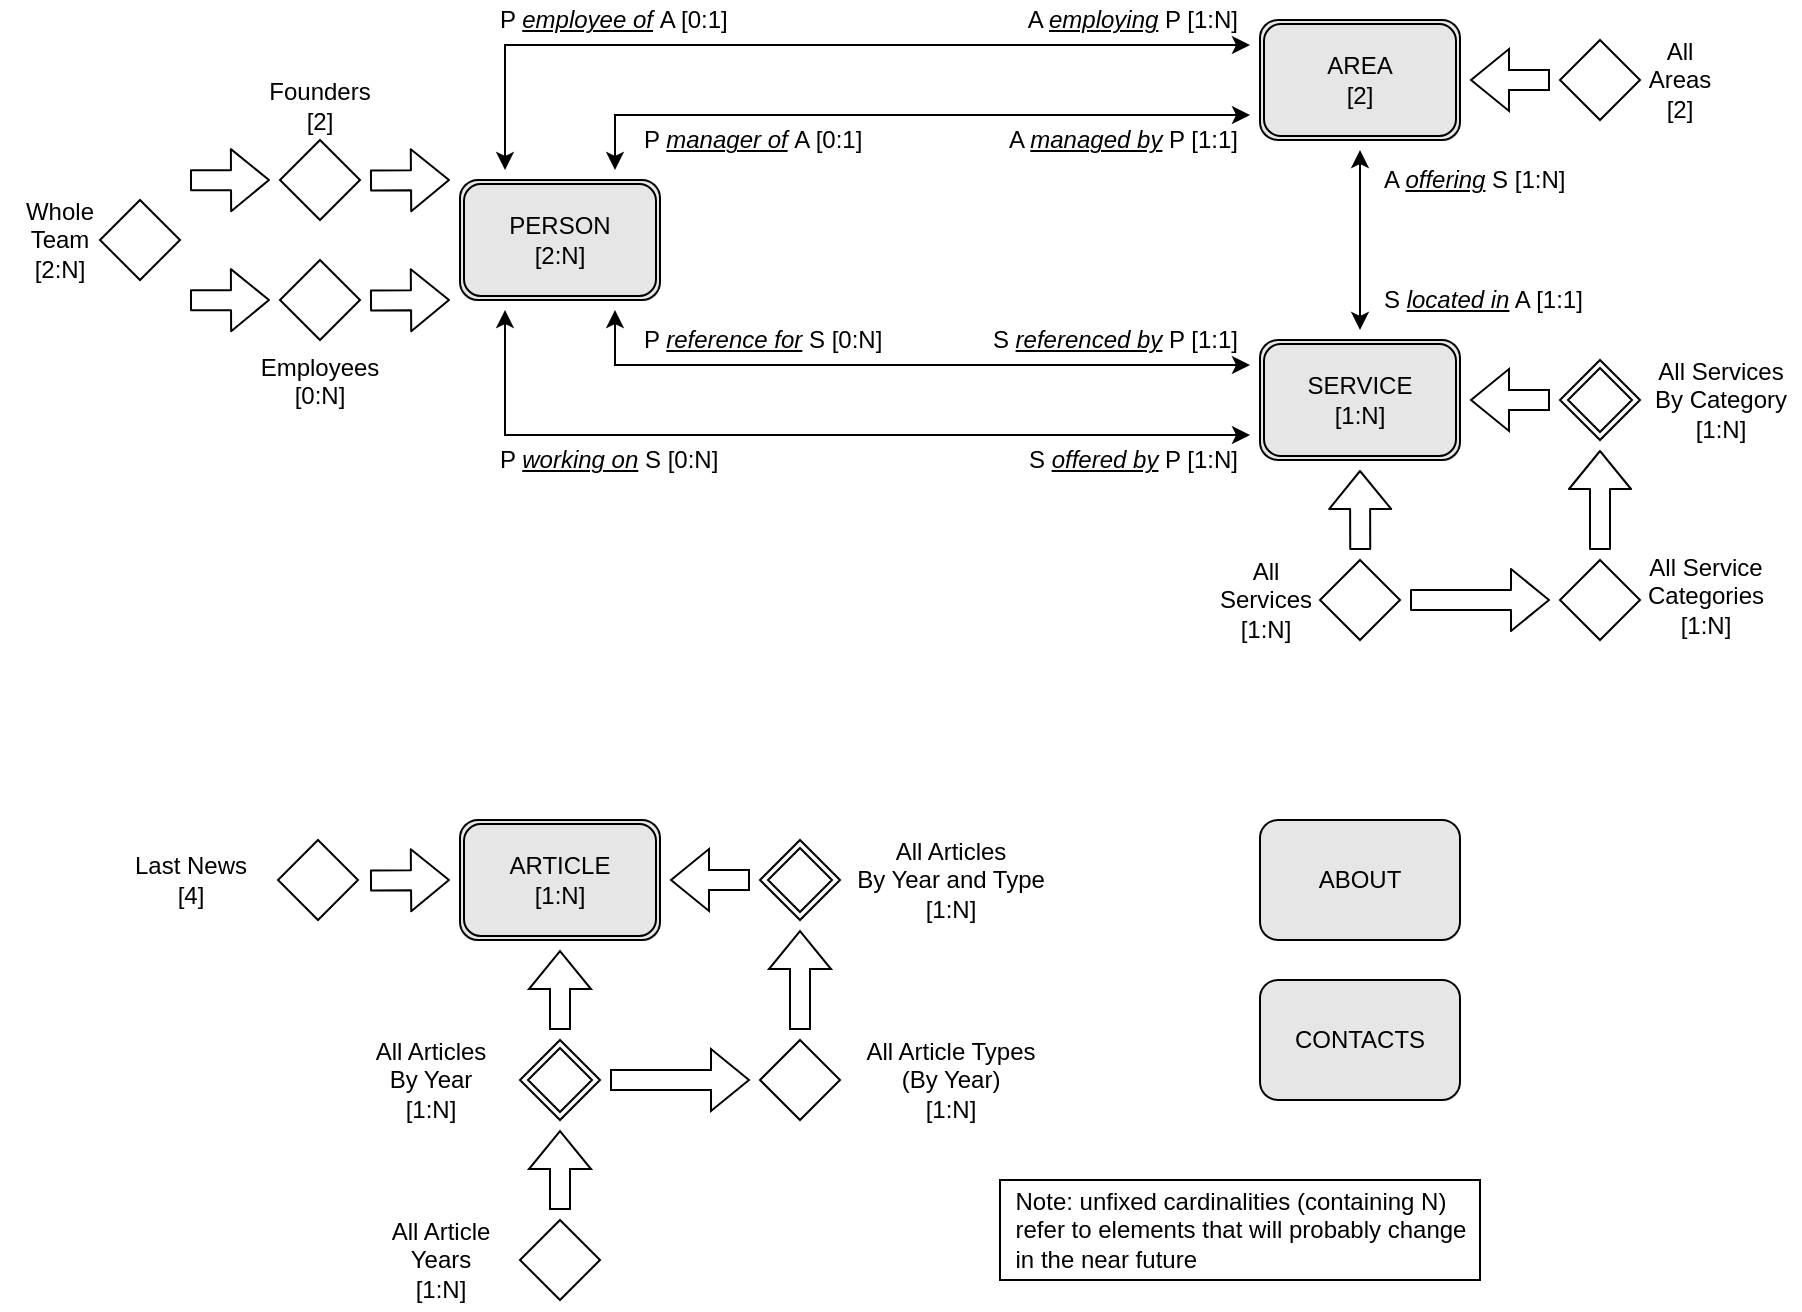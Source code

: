 <mxfile version="14.6.13" type="device" pages="3"><diagram id="yiEEfvWXBR8GS9tbL8R9" name="C-IDM Large"><mxGraphModel dx="1106" dy="758" grid="1" gridSize="10" guides="1" tooltips="1" connect="1" arrows="1" fold="1" page="1" pageScale="1" pageWidth="1169" pageHeight="827" math="0" shadow="0"><root><mxCell id="D0sDmcQRK2Sxavo-_jqE-0"/><mxCell id="D0sDmcQRK2Sxavo-_jqE-1" parent="D0sDmcQRK2Sxavo-_jqE-0"/><mxCell id="D0sDmcQRK2Sxavo-_jqE-2" value="ABOUT" style="shape=ext;rounded=1;html=1;whiteSpace=wrap;fillColor=#E6E6E6;perimeterSpacing=5;" parent="D0sDmcQRK2Sxavo-_jqE-1" vertex="1"><mxGeometry x="730" y="450" width="100" height="60" as="geometry"/></mxCell><mxCell id="D0sDmcQRK2Sxavo-_jqE-3" value="CONTACTS" style="shape=ext;rounded=1;html=1;whiteSpace=wrap;fillColor=#E6E6E6;perimeterSpacing=5;" parent="D0sDmcQRK2Sxavo-_jqE-1" vertex="1"><mxGeometry x="730" y="530" width="100" height="60" as="geometry"/></mxCell><mxCell id="aa_QQz-tvO0px5RvBpDg-8" value="S &lt;i&gt;&lt;u&gt;located in&lt;/u&gt;&lt;/i&gt; A [1:1]" style="text;html=1;align=left;verticalAlign=middle;resizable=0;points=[];autosize=1;strokeColor=none;" parent="D0sDmcQRK2Sxavo-_jqE-1" vertex="1"><mxGeometry x="790" y="180" width="110" height="20" as="geometry"/></mxCell><mxCell id="aa_QQz-tvO0px5RvBpDg-9" value="A &lt;u style=&quot;font-style: italic&quot;&gt;offering&lt;/u&gt;&amp;nbsp;S [1:N]" style="text;html=1;align=left;verticalAlign=middle;resizable=0;points=[];autosize=1;strokeColor=none;" parent="D0sDmcQRK2Sxavo-_jqE-1" vertex="1"><mxGeometry x="790" y="120" width="110" height="20" as="geometry"/></mxCell><mxCell id="aa_QQz-tvO0px5RvBpDg-21" style="edgeStyle=orthogonalEdgeStyle;rounded=0;orthogonalLoop=1;jettySize=auto;html=1;exitX=0.5;exitY=1;exitDx=0;exitDy=0;entryX=0.5;entryY=0;entryDx=0;entryDy=0;startArrow=classic;startFill=1;" parent="D0sDmcQRK2Sxavo-_jqE-1" source="aa_QQz-tvO0px5RvBpDg-15" target="aa_QQz-tvO0px5RvBpDg-16" edge="1"><mxGeometry relative="1" as="geometry"/></mxCell><mxCell id="aa_QQz-tvO0px5RvBpDg-96" value="" style="group" parent="D0sDmcQRK2Sxavo-_jqE-1" vertex="1" connectable="0"><mxGeometry x="730" y="210" width="270" height="150" as="geometry"/></mxCell><mxCell id="aa_QQz-tvO0px5RvBpDg-16" value="SERVICE&lt;br&gt;[1:N]" style="shape=ext;rounded=1;html=1;whiteSpace=wrap;double=1;fillColor=#E6E6E6;perimeterSpacing=5;" parent="aa_QQz-tvO0px5RvBpDg-96" vertex="1"><mxGeometry width="100" height="60" as="geometry"/></mxCell><mxCell id="aa_QQz-tvO0px5RvBpDg-62" value="All Services [1:N]" style="rhombus;whiteSpace=wrap;html=1;labelPosition=left;verticalLabelPosition=middle;align=center;verticalAlign=middle;perimeterSpacing=5;spacingRight=15;" parent="aa_QQz-tvO0px5RvBpDg-96" vertex="1"><mxGeometry x="30" y="110" width="40" height="40" as="geometry"/></mxCell><mxCell id="aa_QQz-tvO0px5RvBpDg-78" value="" style="edgeStyle=orthogonalEdgeStyle;shape=flexArrow;rounded=0;orthogonalLoop=1;jettySize=auto;html=1;startArrow=none;startFill=0;endArrow=block;endFill=0;startSize=6;endSize=6;strokeWidth=1;" parent="aa_QQz-tvO0px5RvBpDg-96" source="aa_QQz-tvO0px5RvBpDg-64" target="aa_QQz-tvO0px5RvBpDg-16" edge="1"><mxGeometry relative="1" as="geometry"/></mxCell><mxCell id="aa_QQz-tvO0px5RvBpDg-64" value="" style="rhombus;whiteSpace=wrap;html=1;double=1;labelPosition=right;verticalLabelPosition=middle;align=center;verticalAlign=middle;spacingLeft=15;perimeterSpacing=5;" parent="aa_QQz-tvO0px5RvBpDg-96" vertex="1"><mxGeometry x="150" y="10" width="40" height="40" as="geometry"/></mxCell><mxCell id="aa_QQz-tvO0px5RvBpDg-69" value="" style="shape=flexArrow;endArrow=classic;html=1;startSize=6;endSize=6;strokeWidth=1;" parent="aa_QQz-tvO0px5RvBpDg-96" edge="1"><mxGeometry width="50" height="50" relative="1" as="geometry"><mxPoint x="170" y="105" as="sourcePoint"/><mxPoint x="170.0" y="55" as="targetPoint"/></mxGeometry></mxCell><mxCell id="aa_QQz-tvO0px5RvBpDg-70" value="All Service Categories&lt;br&gt;[1:N]" style="rhombus;whiteSpace=wrap;html=1;labelPosition=right;verticalLabelPosition=middle;align=center;verticalAlign=middle;perimeterSpacing=5;spacingLeft=25;spacingTop=-5;" parent="aa_QQz-tvO0px5RvBpDg-96" vertex="1"><mxGeometry x="150" y="110" width="40" height="40" as="geometry"/></mxCell><mxCell id="aa_QQz-tvO0px5RvBpDg-73" value="" style="shape=flexArrow;endArrow=classic;html=1;startSize=6;endSize=6;strokeWidth=1;entryX=0;entryY=0.5;entryDx=0;entryDy=0;exitX=1;exitY=0.5;exitDx=0;exitDy=0;" parent="aa_QQz-tvO0px5RvBpDg-96" source="aa_QQz-tvO0px5RvBpDg-62" target="aa_QQz-tvO0px5RvBpDg-70" edge="1"><mxGeometry width="50" height="50" relative="1" as="geometry"><mxPoint x="80" y="130" as="sourcePoint"/><mxPoint x="140" y="130" as="targetPoint"/></mxGeometry></mxCell><mxCell id="aa_QQz-tvO0px5RvBpDg-76" value="" style="shape=flexArrow;endArrow=classic;html=1;startSize=6;endSize=6;strokeWidth=1;" parent="aa_QQz-tvO0px5RvBpDg-96" edge="1"><mxGeometry width="50" height="50" relative="1" as="geometry"><mxPoint x="50.12" y="105" as="sourcePoint"/><mxPoint x="50" y="65" as="targetPoint"/></mxGeometry></mxCell><mxCell id="aa_QQz-tvO0px5RvBpDg-81" value="All Services&lt;br&gt;By Category&lt;br&gt;[1:N]" style="text;html=1;align=center;verticalAlign=middle;resizable=0;points=[];autosize=1;strokeColor=none;" parent="aa_QQz-tvO0px5RvBpDg-96" vertex="1"><mxGeometry x="190" y="5" width="80" height="50" as="geometry"/></mxCell><mxCell id="aa_QQz-tvO0px5RvBpDg-98" value="" style="group" parent="D0sDmcQRK2Sxavo-_jqE-1" vertex="1" connectable="0"><mxGeometry x="150" y="110" width="280" height="100" as="geometry"/></mxCell><mxCell id="aa_QQz-tvO0px5RvBpDg-14" value="PERSON&lt;br&gt;[2:N]" style="shape=ext;rounded=1;html=1;whiteSpace=wrap;double=1;fillColor=#E6E6E6;perimeterSpacing=5;" parent="aa_QQz-tvO0px5RvBpDg-98" vertex="1"><mxGeometry x="180" y="20" width="100" height="60" as="geometry"/></mxCell><mxCell id="aa_QQz-tvO0px5RvBpDg-28" value="Founders [2]" style="rhombus;whiteSpace=wrap;html=1;labelPosition=center;verticalLabelPosition=top;align=center;verticalAlign=bottom;perimeterSpacing=5;" parent="aa_QQz-tvO0px5RvBpDg-98" vertex="1"><mxGeometry x="90" width="40" height="40" as="geometry"/></mxCell><mxCell id="aa_QQz-tvO0px5RvBpDg-31" value="Employees [0:N]" style="rhombus;whiteSpace=wrap;html=1;labelPosition=center;verticalLabelPosition=bottom;align=center;verticalAlign=top;perimeterSpacing=5;" parent="aa_QQz-tvO0px5RvBpDg-98" vertex="1"><mxGeometry x="90" y="60" width="40" height="40" as="geometry"/></mxCell><mxCell id="aa_QQz-tvO0px5RvBpDg-36" value="Whole Team [2:N]" style="rhombus;whiteSpace=wrap;html=1;labelPosition=left;verticalLabelPosition=middle;align=center;verticalAlign=middle;perimeterSpacing=5;" parent="aa_QQz-tvO0px5RvBpDg-98" vertex="1"><mxGeometry y="30" width="40" height="40" as="geometry"/></mxCell><mxCell id="aa_QQz-tvO0px5RvBpDg-61" value="" style="shape=flexArrow;endArrow=classic;html=1;startSize=6;endSize=6;strokeWidth=1;" parent="aa_QQz-tvO0px5RvBpDg-98" edge="1"><mxGeometry width="50" height="50" relative="1" as="geometry"><mxPoint x="135" y="20.29" as="sourcePoint"/><mxPoint x="175" y="20" as="targetPoint"/></mxGeometry></mxCell><mxCell id="aa_QQz-tvO0px5RvBpDg-71" value="" style="shape=flexArrow;endArrow=classic;html=1;startSize=6;endSize=6;strokeWidth=1;" parent="aa_QQz-tvO0px5RvBpDg-98" edge="1"><mxGeometry width="50" height="50" relative="1" as="geometry"><mxPoint x="45" y="80.15" as="sourcePoint"/><mxPoint x="85" y="80" as="targetPoint"/></mxGeometry></mxCell><mxCell id="aa_QQz-tvO0px5RvBpDg-74" value="" style="shape=flexArrow;endArrow=classic;html=1;startSize=6;endSize=6;strokeWidth=1;" parent="aa_QQz-tvO0px5RvBpDg-98" edge="1"><mxGeometry width="50" height="50" relative="1" as="geometry"><mxPoint x="135" y="80.29" as="sourcePoint"/><mxPoint x="175" y="80" as="targetPoint"/></mxGeometry></mxCell><mxCell id="aa_QQz-tvO0px5RvBpDg-75" value="" style="shape=flexArrow;endArrow=classic;html=1;startSize=6;endSize=6;strokeWidth=1;" parent="aa_QQz-tvO0px5RvBpDg-98" edge="1"><mxGeometry width="50" height="50" relative="1" as="geometry"><mxPoint x="45" y="20.15" as="sourcePoint"/><mxPoint x="85" y="20" as="targetPoint"/></mxGeometry></mxCell><mxCell id="aa_QQz-tvO0px5RvBpDg-104" value="" style="group" parent="D0sDmcQRK2Sxavo-_jqE-1" vertex="1" connectable="0"><mxGeometry x="270" y="450" width="365" height="245" as="geometry"/></mxCell><mxCell id="D0sDmcQRK2Sxavo-_jqE-6" value="ARTICLE&lt;br&gt;[1:N]" style="shape=ext;rounded=1;html=1;whiteSpace=wrap;double=1;fillColor=#E6E6E6;perimeterSpacing=5;" parent="aa_QQz-tvO0px5RvBpDg-104" vertex="1"><mxGeometry x="60" width="100" height="60" as="geometry"/></mxCell><mxCell id="aa_QQz-tvO0px5RvBpDg-88" style="edgeStyle=orthogonalEdgeStyle;shape=flexArrow;rounded=0;orthogonalLoop=1;jettySize=auto;html=1;entryX=1;entryY=0.5;entryDx=0;entryDy=0;startArrow=none;startFill=0;endArrow=block;endFill=0;startSize=6;endSize=6;strokeWidth=1;" parent="aa_QQz-tvO0px5RvBpDg-104" source="aa_QQz-tvO0px5RvBpDg-82" target="D0sDmcQRK2Sxavo-_jqE-6" edge="1"><mxGeometry relative="1" as="geometry"/></mxCell><mxCell id="aa_QQz-tvO0px5RvBpDg-87" style="edgeStyle=orthogonalEdgeStyle;shape=flexArrow;rounded=0;orthogonalLoop=1;jettySize=auto;html=1;exitX=0.5;exitY=0;exitDx=0;exitDy=0;entryX=0.5;entryY=1;entryDx=0;entryDy=0;startArrow=none;startFill=0;endArrow=block;endFill=0;startSize=6;endSize=6;strokeWidth=1;" parent="aa_QQz-tvO0px5RvBpDg-104" source="aa_QQz-tvO0px5RvBpDg-84" target="D0sDmcQRK2Sxavo-_jqE-6" edge="1"><mxGeometry relative="1" as="geometry"/></mxCell><mxCell id="aa_QQz-tvO0px5RvBpDg-91" style="edgeStyle=orthogonalEdgeStyle;shape=flexArrow;rounded=0;orthogonalLoop=1;jettySize=auto;html=1;exitX=0.5;exitY=0;exitDx=0;exitDy=0;entryX=0.5;entryY=1;entryDx=0;entryDy=0;startArrow=none;startFill=0;endArrow=block;endFill=0;startSize=6;endSize=6;strokeWidth=1;" parent="aa_QQz-tvO0px5RvBpDg-104" source="aa_QQz-tvO0px5RvBpDg-89" target="aa_QQz-tvO0px5RvBpDg-82" edge="1"><mxGeometry relative="1" as="geometry"/></mxCell><mxCell id="aa_QQz-tvO0px5RvBpDg-92" style="edgeStyle=orthogonalEdgeStyle;shape=flexArrow;rounded=0;orthogonalLoop=1;jettySize=auto;html=1;exitX=1;exitY=0.5;exitDx=0;exitDy=0;entryX=0;entryY=0.5;entryDx=0;entryDy=0;startArrow=none;startFill=0;endArrow=block;endFill=0;startSize=6;endSize=6;strokeWidth=1;" parent="aa_QQz-tvO0px5RvBpDg-104" source="aa_QQz-tvO0px5RvBpDg-84" target="aa_QQz-tvO0px5RvBpDg-89" edge="1"><mxGeometry relative="1" as="geometry"/></mxCell><mxCell id="aa_QQz-tvO0px5RvBpDg-94" style="edgeStyle=orthogonalEdgeStyle;shape=flexArrow;rounded=0;orthogonalLoop=1;jettySize=auto;html=1;entryX=0.5;entryY=1;entryDx=0;entryDy=0;startArrow=none;startFill=0;endArrow=block;endFill=0;startSize=6;endSize=6;strokeWidth=1;" parent="aa_QQz-tvO0px5RvBpDg-104" source="aa_QQz-tvO0px5RvBpDg-93" target="aa_QQz-tvO0px5RvBpDg-84" edge="1"><mxGeometry relative="1" as="geometry"/></mxCell><mxCell id="aa_QQz-tvO0px5RvBpDg-111" value="" style="group" parent="aa_QQz-tvO0px5RvBpDg-104" vertex="1" connectable="0"><mxGeometry x="210" y="105" width="155" height="50" as="geometry"/></mxCell><mxCell id="aa_QQz-tvO0px5RvBpDg-89" value="" style="rhombus;whiteSpace=wrap;html=1;labelPosition=right;verticalLabelPosition=middle;align=left;verticalAlign=middle;perimeterSpacing=5;spacingRight=15;" parent="aa_QQz-tvO0px5RvBpDg-111" vertex="1"><mxGeometry y="5" width="40" height="40" as="geometry"/></mxCell><mxCell id="aa_QQz-tvO0px5RvBpDg-90" value="All Article Types&lt;br&gt;(By Year)&lt;br&gt;[1:N]" style="text;html=1;align=center;verticalAlign=middle;resizable=0;points=[];autosize=1;strokeColor=none;" parent="aa_QQz-tvO0px5RvBpDg-111" vertex="1"><mxGeometry x="45" width="100" height="50" as="geometry"/></mxCell><mxCell id="aa_QQz-tvO0px5RvBpDg-112" value="" style="group" parent="aa_QQz-tvO0px5RvBpDg-104" vertex="1" connectable="0"><mxGeometry x="210" y="5" width="150" height="50" as="geometry"/></mxCell><mxCell id="aa_QQz-tvO0px5RvBpDg-82" value="" style="rhombus;whiteSpace=wrap;html=1;double=1;labelPosition=right;verticalLabelPosition=middle;align=center;verticalAlign=middle;spacingLeft=15;perimeterSpacing=5;" parent="aa_QQz-tvO0px5RvBpDg-112" vertex="1"><mxGeometry y="5" width="40" height="40" as="geometry"/></mxCell><mxCell id="aa_QQz-tvO0px5RvBpDg-83" value="All Articles&lt;br&gt;By Year and Type&lt;br&gt;[1:N]" style="text;html=1;align=center;verticalAlign=middle;resizable=0;points=[];autosize=1;strokeColor=none;" parent="aa_QQz-tvO0px5RvBpDg-112" vertex="1"><mxGeometry x="40" width="110" height="50" as="geometry"/></mxCell><mxCell id="aa_QQz-tvO0px5RvBpDg-113" value="" style="group" parent="aa_QQz-tvO0px5RvBpDg-104" vertex="1" connectable="0"><mxGeometry x="10" y="195" width="120" height="50" as="geometry"/></mxCell><mxCell id="aa_QQz-tvO0px5RvBpDg-93" value="" style="rhombus;whiteSpace=wrap;html=1;labelPosition=left;verticalLabelPosition=middle;align=center;verticalAlign=middle;perimeterSpacing=5;spacingRight=15;" parent="aa_QQz-tvO0px5RvBpDg-113" vertex="1"><mxGeometry x="80" y="5" width="40" height="40" as="geometry"/></mxCell><mxCell id="aa_QQz-tvO0px5RvBpDg-95" value="All Article&lt;br&gt;Years&lt;br&gt;[1:N]" style="text;html=1;align=center;verticalAlign=middle;resizable=0;points=[];autosize=1;strokeColor=none;" parent="aa_QQz-tvO0px5RvBpDg-113" vertex="1"><mxGeometry x="10" width="60" height="50" as="geometry"/></mxCell><mxCell id="aa_QQz-tvO0px5RvBpDg-114" value="" style="group" parent="aa_QQz-tvO0px5RvBpDg-104" vertex="1" connectable="0"><mxGeometry y="105" width="130" height="50" as="geometry"/></mxCell><mxCell id="aa_QQz-tvO0px5RvBpDg-84" value="" style="rhombus;whiteSpace=wrap;html=1;double=1;labelPosition=right;verticalLabelPosition=middle;align=center;verticalAlign=middle;spacingLeft=15;perimeterSpacing=5;" parent="aa_QQz-tvO0px5RvBpDg-114" vertex="1"><mxGeometry x="90" y="5" width="40" height="40" as="geometry"/></mxCell><mxCell id="aa_QQz-tvO0px5RvBpDg-85" value="All Articles&lt;br&gt;By Year&lt;br&gt;[1:N]" style="text;html=1;align=center;verticalAlign=middle;resizable=0;points=[];autosize=1;strokeColor=none;" parent="aa_QQz-tvO0px5RvBpDg-114" vertex="1"><mxGeometry x="10" width="70" height="50" as="geometry"/></mxCell><mxCell id="aa_QQz-tvO0px5RvBpDg-15" value="AREA&lt;br&gt;[2]" style="shape=ext;rounded=1;html=1;whiteSpace=wrap;double=1;fillColor=#E6E6E6;perimeterSpacing=5;" parent="D0sDmcQRK2Sxavo-_jqE-1" vertex="1"><mxGeometry x="730" y="50" width="100" height="60" as="geometry"/></mxCell><mxCell id="aa_QQz-tvO0px5RvBpDg-59" style="edgeStyle=orthogonalEdgeStyle;shape=flexArrow;rounded=0;orthogonalLoop=1;jettySize=auto;html=1;entryX=1;entryY=0.5;entryDx=0;entryDy=0;startArrow=none;startFill=0;endArrow=block;endFill=0;startSize=6;endSize=6;strokeWidth=1;" parent="D0sDmcQRK2Sxavo-_jqE-1" source="aa_QQz-tvO0px5RvBpDg-58" target="aa_QQz-tvO0px5RvBpDg-15" edge="1"><mxGeometry x="730" y="-40" as="geometry"/></mxCell><mxCell id="aa_QQz-tvO0px5RvBpDg-58" value="All Areas [2]" style="rhombus;whiteSpace=wrap;html=1;labelPosition=right;verticalLabelPosition=middle;align=center;verticalAlign=middle;perimeterSpacing=5;" parent="D0sDmcQRK2Sxavo-_jqE-1" vertex="1"><mxGeometry x="880" y="60" width="40" height="40" as="geometry"/></mxCell><mxCell id="aa_QQz-tvO0px5RvBpDg-17" style="edgeStyle=orthogonalEdgeStyle;rounded=0;orthogonalLoop=1;jettySize=auto;html=1;exitX=0.75;exitY=0;exitDx=0;exitDy=0;entryX=0;entryY=0.75;entryDx=0;entryDy=0;startArrow=classic;startFill=1;" parent="D0sDmcQRK2Sxavo-_jqE-1" source="aa_QQz-tvO0px5RvBpDg-14" target="aa_QQz-tvO0px5RvBpDg-15" edge="1"><mxGeometry relative="1" as="geometry"><Array as="points"><mxPoint x="408" y="98"/></Array></mxGeometry></mxCell><mxCell id="aa_QQz-tvO0px5RvBpDg-18" style="edgeStyle=orthogonalEdgeStyle;rounded=0;orthogonalLoop=1;jettySize=auto;html=1;exitX=0.25;exitY=0;exitDx=0;exitDy=0;entryX=0;entryY=0.25;entryDx=0;entryDy=0;startArrow=classic;startFill=1;" parent="D0sDmcQRK2Sxavo-_jqE-1" source="aa_QQz-tvO0px5RvBpDg-14" target="aa_QQz-tvO0px5RvBpDg-15" edge="1"><mxGeometry relative="1" as="geometry"><Array as="points"><mxPoint x="353" y="63"/></Array></mxGeometry></mxCell><mxCell id="aa_QQz-tvO0px5RvBpDg-12" value="P &lt;u style=&quot;font-style: italic&quot;&gt;employee of&lt;/u&gt;&amp;nbsp;A [0:1]" style="text;html=1;align=left;verticalAlign=middle;resizable=0;points=[];autosize=1;strokeColor=none;" parent="D0sDmcQRK2Sxavo-_jqE-1" vertex="1"><mxGeometry x="347.5" y="40" width="130" height="20" as="geometry"/></mxCell><mxCell id="aa_QQz-tvO0px5RvBpDg-13" value="A &lt;u style=&quot;font-style: italic&quot;&gt;employing&lt;/u&gt;&amp;nbsp;P [1:N]" style="text;html=1;align=right;verticalAlign=middle;resizable=0;points=[];autosize=1;strokeColor=none;" parent="D0sDmcQRK2Sxavo-_jqE-1" vertex="1"><mxGeometry x="600" y="40" width="120" height="20" as="geometry"/></mxCell><mxCell id="aa_QQz-tvO0px5RvBpDg-10" value="P &lt;u style=&quot;font-style: italic&quot;&gt;manager of&lt;/u&gt;&amp;nbsp;A [0:1]" style="text;html=1;align=left;verticalAlign=middle;resizable=0;points=[];autosize=1;strokeColor=none;" parent="D0sDmcQRK2Sxavo-_jqE-1" vertex="1"><mxGeometry x="420" y="100" width="120" height="20" as="geometry"/></mxCell><mxCell id="aa_QQz-tvO0px5RvBpDg-11" value="A &lt;u style=&quot;font-style: italic&quot;&gt;managed by&lt;/u&gt;&amp;nbsp;P [1:1]" style="text;html=1;align=right;verticalAlign=middle;resizable=0;points=[];autosize=1;strokeColor=none;" parent="D0sDmcQRK2Sxavo-_jqE-1" vertex="1"><mxGeometry x="590" y="100" width="130" height="20" as="geometry"/></mxCell><mxCell id="aa_QQz-tvO0px5RvBpDg-19" style="edgeStyle=orthogonalEdgeStyle;rounded=0;orthogonalLoop=1;jettySize=auto;html=1;exitX=0.75;exitY=1;exitDx=0;exitDy=0;entryX=0;entryY=0.25;entryDx=0;entryDy=0;startArrow=classic;startFill=1;" parent="D0sDmcQRK2Sxavo-_jqE-1" source="aa_QQz-tvO0px5RvBpDg-14" target="aa_QQz-tvO0px5RvBpDg-16" edge="1"><mxGeometry x="408" y="200" as="geometry"><Array as="points"><mxPoint x="408" y="223"/></Array></mxGeometry></mxCell><mxCell id="aa_QQz-tvO0px5RvBpDg-22" value="P &lt;u style=&quot;font-style: italic&quot;&gt;reference for&lt;/u&gt;&amp;nbsp;S [0:N]" style="text;html=1;align=left;verticalAlign=middle;resizable=0;points=[];autosize=1;strokeColor=none;" parent="D0sDmcQRK2Sxavo-_jqE-1" vertex="1"><mxGeometry x="420" y="200" width="130" height="20" as="geometry"/></mxCell><mxCell id="aa_QQz-tvO0px5RvBpDg-25" value="S &lt;u style=&quot;font-style: italic&quot;&gt;referenced by&lt;/u&gt;&amp;nbsp;P [1:1]" style="text;html=1;align=right;verticalAlign=middle;resizable=0;points=[];autosize=1;strokeColor=none;" parent="D0sDmcQRK2Sxavo-_jqE-1" vertex="1"><mxGeometry x="580" y="200" width="140" height="20" as="geometry"/></mxCell><mxCell id="aa_QQz-tvO0px5RvBpDg-20" style="edgeStyle=orthogonalEdgeStyle;rounded=0;orthogonalLoop=1;jettySize=auto;html=1;exitX=0.25;exitY=1;exitDx=0;exitDy=0;entryX=0;entryY=0.75;entryDx=0;entryDy=0;startArrow=classic;startFill=1;" parent="D0sDmcQRK2Sxavo-_jqE-1" source="aa_QQz-tvO0px5RvBpDg-14" target="aa_QQz-tvO0px5RvBpDg-16" edge="1"><mxGeometry x="320" y="298" as="geometry"><Array as="points"><mxPoint x="353" y="258"/></Array></mxGeometry></mxCell><mxCell id="aa_QQz-tvO0px5RvBpDg-23" value="P &lt;u style=&quot;font-style: italic&quot;&gt;working on&lt;/u&gt;&amp;nbsp;S [0:N]" style="text;html=1;align=left;verticalAlign=middle;resizable=0;points=[];autosize=1;strokeColor=none;" parent="D0sDmcQRK2Sxavo-_jqE-1" vertex="1"><mxGeometry x="347.5" y="260" width="120" height="20" as="geometry"/></mxCell><mxCell id="aa_QQz-tvO0px5RvBpDg-24" value="S &lt;u style=&quot;font-style: italic&quot;&gt;offered by&lt;/u&gt;&amp;nbsp;P [1:N]" style="text;html=1;align=right;verticalAlign=middle;resizable=0;points=[];autosize=1;strokeColor=none;" parent="D0sDmcQRK2Sxavo-_jqE-1" vertex="1"><mxGeometry x="600" y="260" width="120" height="20" as="geometry"/></mxCell><mxCell id="aa_QQz-tvO0px5RvBpDg-115" value="&lt;div style=&quot;text-align: left&quot;&gt;&lt;span&gt;Note: unfixed cardinalities (containing N)&lt;/span&gt;&lt;/div&gt;&lt;div style=&quot;text-align: left&quot;&gt;&lt;span&gt;refer to elements that will probably change&lt;/span&gt;&lt;/div&gt;&lt;div style=&quot;text-align: left&quot;&gt;&lt;span&gt;in the near future&lt;/span&gt;&lt;/div&gt;" style="text;html=1;align=center;verticalAlign=middle;resizable=0;points=[];autosize=1;strokeColor=#000000;" parent="D0sDmcQRK2Sxavo-_jqE-1" vertex="1"><mxGeometry x="600" y="630" width="240" height="50" as="geometry"/></mxCell><mxCell id="s8NOCvKPiM7jfqIsW4le-0" value="" style="rhombus;whiteSpace=wrap;html=1;labelPosition=center;verticalLabelPosition=bottom;align=center;verticalAlign=top;perimeterSpacing=5;" parent="D0sDmcQRK2Sxavo-_jqE-1" vertex="1"><mxGeometry x="239" y="460" width="40" height="40" as="geometry"/></mxCell><mxCell id="s8NOCvKPiM7jfqIsW4le-1" value="" style="shape=flexArrow;endArrow=classic;html=1;startSize=6;endSize=6;strokeWidth=1;" parent="D0sDmcQRK2Sxavo-_jqE-1" edge="1"><mxGeometry width="50" height="50" relative="1" as="geometry"><mxPoint x="285" y="480.29" as="sourcePoint"/><mxPoint x="325" y="480" as="targetPoint"/></mxGeometry></mxCell><mxCell id="s8NOCvKPiM7jfqIsW4le-2" value="" style="group" parent="D0sDmcQRK2Sxavo-_jqE-1" vertex="1" connectable="0"><mxGeometry x="100" y="455" width="155" height="50" as="geometry"/></mxCell><mxCell id="s8NOCvKPiM7jfqIsW4le-4" value="Last News&lt;br&gt;[4]" style="text;html=1;align=center;verticalAlign=middle;resizable=0;points=[];autosize=1;strokeColor=none;" parent="s8NOCvKPiM7jfqIsW4le-2" vertex="1"><mxGeometry x="60" y="10" width="70" height="30" as="geometry"/></mxCell></root></mxGraphModel></diagram><diagram id="KHrwSTHuRVniNS-P4w0h" name="C-IDM Small"><mxGraphModel dx="1301" dy="892" grid="1" gridSize="10" guides="1" tooltips="1" connect="1" arrows="1" fold="1" page="1" pageScale="1" pageWidth="827" pageHeight="1169" math="0" shadow="0"><root><mxCell id="JIJf7vq_qyPtRSVUMEjz-0"/><mxCell id="JIJf7vq_qyPtRSVUMEjz-1" parent="JIJf7vq_qyPtRSVUMEjz-0"/><mxCell id="JIJf7vq_qyPtRSVUMEjz-2" value="TOPIC: About" style="swimlane;fontStyle=0;childLayout=stackLayout;horizontal=1;startSize=26;horizontalStack=0;resizeParent=1;resizeParentMax=0;resizeLast=0;collapsible=1;marginBottom=0;align=center;fillColor=#f5f5f5;strokeColor=#666666;fontColor=#333333;" parent="JIJf7vq_qyPtRSVUMEjz-1" vertex="1"><mxGeometry x="430" y="390" width="360" height="182" as="geometry"/></mxCell><mxCell id="JIJf7vq_qyPtRSVUMEjz-3" value="TITLE: &quot;About Us&quot;" style="text;align=left;verticalAlign=top;spacingLeft=4;spacingRight=4;overflow=hidden;rotatable=0;points=[[0,0.5],[1,0.5]];portConstraint=eastwest;fontStyle=0;" parent="JIJf7vq_qyPtRSVUMEjz-2" vertex="1"><mxGeometry y="26" width="360" height="26" as="geometry"/></mxCell><mxCell id="JIJf7vq_qyPtRSVUMEjz-4" value="COVER: Image (Decorative)" style="text;align=left;verticalAlign=top;spacingLeft=4;spacingRight=4;overflow=hidden;rotatable=0;points=[[0,0.5],[1,0.5]];portConstraint=eastwest;" parent="JIJf7vq_qyPtRSVUMEjz-2" vertex="1"><mxGeometry y="52" width="360" height="26" as="geometry"/></mxCell><mxCell id="JIJf7vq_qyPtRSVUMEjz-5" value="SECTION TITLE: &quot;Your Protection, Our Mission&quot;" style="text;align=left;verticalAlign=top;spacingLeft=4;spacingRight=4;overflow=hidden;rotatable=0;points=[[0,0.5],[1,0.5]];portConstraint=eastwest;" parent="JIJf7vq_qyPtRSVUMEjz-2" vertex="1"><mxGeometry y="78" width="360" height="26" as="geometry"/></mxCell><mxCell id="JIJf7vq_qyPtRSVUMEjz-11" value="MISSION: Text (max 150 words)" style="text;align=left;verticalAlign=top;spacingLeft=4;spacingRight=4;overflow=hidden;rotatable=0;points=[[0,0.5],[1,0.5]];portConstraint=eastwest;" parent="JIJf7vq_qyPtRSVUMEjz-2" vertex="1"><mxGeometry y="104" width="360" height="26" as="geometry"/></mxCell><mxCell id="NoFB3faQzUZEpGl88dDw-28" value="SECTION TITLE: &quot;It Is Not A Matter Of If, But When And How&quot;" style="text;align=left;verticalAlign=top;spacingLeft=4;spacingRight=4;overflow=hidden;rotatable=0;points=[[0,0.5],[1,0.5]];portConstraint=eastwest;" parent="JIJf7vq_qyPtRSVUMEjz-2" vertex="1"><mxGeometry y="130" width="360" height="26" as="geometry"/></mxCell><mxCell id="NoFB3faQzUZEpGl88dDw-30" value="THREATS: List [Name, Description (max 50 words)]" style="text;align=left;verticalAlign=top;spacingLeft=4;spacingRight=4;overflow=hidden;rotatable=0;points=[[0,0.5],[1,0.5]];portConstraint=eastwest;" parent="JIJf7vq_qyPtRSVUMEjz-2" vertex="1"><mxGeometry y="156" width="360" height="26" as="geometry"/></mxCell><mxCell id="JIJf7vq_qyPtRSVUMEjz-12" value="TOPIC: Contacts" style="swimlane;fontStyle=0;childLayout=stackLayout;horizontal=1;startSize=26;horizontalStack=0;resizeParent=1;resizeParentMax=0;resizeLast=0;collapsible=1;marginBottom=0;align=center;fillColor=#f5f5f5;strokeColor=#666666;fontColor=#333333;" parent="JIJf7vq_qyPtRSVUMEjz-1" vertex="1"><mxGeometry x="40" y="40" width="360" height="234" as="geometry"/></mxCell><mxCell id="JIJf7vq_qyPtRSVUMEjz-13" value="TITLE: &quot;Let's Connect&quot;" style="text;align=left;verticalAlign=top;spacingLeft=4;spacingRight=4;overflow=hidden;rotatable=0;points=[[0,0.5],[1,0.5]];portConstraint=eastwest;fontStyle=0;" parent="JIJf7vq_qyPtRSVUMEjz-12" vertex="1"><mxGeometry y="26" width="360" height="26" as="geometry"/></mxCell><mxCell id="JIJf7vq_qyPtRSVUMEjz-14" value="COVER: Image (Decorative)" style="text;align=left;verticalAlign=top;spacingLeft=4;spacingRight=4;overflow=hidden;rotatable=0;points=[[0,0.5],[1,0.5]];portConstraint=eastwest;" parent="JIJf7vq_qyPtRSVUMEjz-12" vertex="1"><mxGeometry y="52" width="360" height="26" as="geometry"/></mxCell><mxCell id="JIJf7vq_qyPtRSVUMEjz-15" value="SECTION TITLE: &quot;We Can Guarantee Your Protection Together&quot;" style="text;align=left;verticalAlign=top;spacingLeft=4;spacingRight=4;overflow=hidden;rotatable=0;points=[[0,0.5],[1,0.5]];portConstraint=eastwest;" parent="JIJf7vq_qyPtRSVUMEjz-12" vertex="1"><mxGeometry y="78" width="360" height="26" as="geometry"/></mxCell><mxCell id="JIJf7vq_qyPtRSVUMEjz-16" value="EMAIL FORM: Inputs [Name, Email, Subject, Message]" style="text;align=left;verticalAlign=top;spacingLeft=4;spacingRight=4;overflow=hidden;rotatable=0;points=[[0,0.5],[1,0.5]];portConstraint=eastwest;" parent="JIJf7vq_qyPtRSVUMEjz-12" vertex="1"><mxGeometry y="104" width="360" height="26" as="geometry"/></mxCell><mxCell id="JIJf7vq_qyPtRSVUMEjz-17" value="SECTION TITLE: &quot;Come And See Us&quot;" style="text;align=left;verticalAlign=top;spacingLeft=4;spacingRight=4;overflow=hidden;rotatable=0;points=[[0,0.5],[1,0.5]];portConstraint=eastwest;" parent="JIJf7vq_qyPtRSVUMEjz-12" vertex="1"><mxGeometry y="130" width="360" height="26" as="geometry"/></mxCell><mxCell id="JIJf7vq_qyPtRSVUMEjz-18" value="HOW TO REACH US: Text (max 20 words)" style="text;align=left;verticalAlign=top;spacingLeft=4;spacingRight=4;overflow=hidden;rotatable=0;points=[[0,0.5],[1,0.5]];portConstraint=eastwest;" parent="JIJf7vq_qyPtRSVUMEjz-12" vertex="1"><mxGeometry y="156" width="360" height="26" as="geometry"/></mxCell><mxCell id="JIJf7vq_qyPtRSVUMEjz-19" value="CONTACT INFO: Phone Number, Email Address" style="text;align=left;verticalAlign=top;spacingLeft=4;spacingRight=4;overflow=hidden;rotatable=0;points=[[0,0.5],[1,0.5]];portConstraint=eastwest;" parent="JIJf7vq_qyPtRSVUMEjz-12" vertex="1"><mxGeometry y="182" width="360" height="26" as="geometry"/></mxCell><mxCell id="NoFB3faQzUZEpGl88dDw-26" value="HEADQUARTERS: List [Address, Map]" style="text;align=left;verticalAlign=top;spacingLeft=4;spacingRight=4;overflow=hidden;rotatable=0;points=[[0,0.5],[1,0.5]];portConstraint=eastwest;" parent="JIJf7vq_qyPtRSVUMEjz-12" vertex="1"><mxGeometry y="208" width="360" height="26" as="geometry"/></mxCell><mxCell id="JIJf7vq_qyPtRSVUMEjz-20" value="GROUP: Whole Team" style="swimlane;fontStyle=0;childLayout=stackLayout;horizontal=1;startSize=26;horizontalStack=0;resizeParent=1;resizeParentMax=0;resizeLast=0;collapsible=1;marginBottom=0;align=center;fillColor=#f5f5f5;strokeColor=#666666;fontColor=#333333;" parent="JIJf7vq_qyPtRSVUMEjz-1" vertex="1"><mxGeometry x="40" y="452" width="360" height="130" as="geometry"/></mxCell><mxCell id="JIJf7vq_qyPtRSVUMEjz-21" value="TITLE: &quot;A Cutting-Edge Team Of Researchers&quot;" style="text;align=left;verticalAlign=top;spacingLeft=4;spacingRight=4;overflow=hidden;rotatable=0;points=[[0,0.5],[1,0.5]];portConstraint=eastwest;fontStyle=0;" parent="JIJf7vq_qyPtRSVUMEjz-20" vertex="1"><mxGeometry y="26" width="360" height="26" as="geometry"/></mxCell><mxCell id="JIJf7vq_qyPtRSVUMEjz-22" value="COVER: Image (Decorative)" style="text;align=left;verticalAlign=top;spacingLeft=4;spacingRight=4;overflow=hidden;rotatable=0;points=[[0,0.5],[1,0.5]];portConstraint=eastwest;" parent="JIJf7vq_qyPtRSVUMEjz-20" vertex="1"><mxGeometry y="52" width="360" height="26" as="geometry"/></mxCell><mxCell id="JIJf7vq_qyPtRSVUMEjz-23" value="SECTION TITLE: &quot;Who We Are&quot;" style="text;align=left;verticalAlign=top;spacingLeft=4;spacingRight=4;overflow=hidden;rotatable=0;points=[[0,0.5],[1,0.5]];portConstraint=eastwest;" parent="JIJf7vq_qyPtRSVUMEjz-20" vertex="1"><mxGeometry y="78" width="360" height="26" as="geometry"/></mxCell><mxCell id="JIJf7vq_qyPtRSVUMEjz-24" value="TEAM DESCRIPTION: Text (max 150 words)" style="text;align=left;verticalAlign=top;spacingLeft=4;spacingRight=4;overflow=hidden;rotatable=0;points=[[0,0.5],[1,0.5]];portConstraint=eastwest;" parent="JIJf7vq_qyPtRSVUMEjz-20" vertex="1"><mxGeometry y="104" width="360" height="26" as="geometry"/></mxCell><mxCell id="NoFB3faQzUZEpGl88dDw-2" value="GROUP: Founders" style="swimlane;fontStyle=0;childLayout=stackLayout;horizontal=1;startSize=26;horizontalStack=0;resizeParent=1;resizeParentMax=0;resizeLast=0;collapsible=1;marginBottom=0;align=center;fillColor=#f5f5f5;strokeColor=#666666;fontColor=#333333;" parent="JIJf7vq_qyPtRSVUMEjz-1" vertex="1"><mxGeometry x="430" y="600" width="360" height="92" as="geometry"/></mxCell><mxCell id="NoFB3faQzUZEpGl88dDw-7" value="SECTION TITLE: &quot;Our Founders&quot;" style="text;align=left;verticalAlign=top;spacingLeft=4;spacingRight=4;overflow=hidden;rotatable=0;points=[[0,0.5],[1,0.5]];portConstraint=eastwest;" parent="NoFB3faQzUZEpGl88dDw-2" vertex="1"><mxGeometry y="26" width="360" height="26" as="geometry"/></mxCell><mxCell id="NoFB3faQzUZEpGl88dDw-8" value="FOUNDERS PREVIEW: List [Portrait, Name, Abstract of the &#10;biography (max 25 words)]" style="text;align=left;verticalAlign=top;spacingLeft=4;spacingRight=4;overflow=hidden;rotatable=0;points=[[0,0.5],[1,0.5]];portConstraint=eastwest;" parent="NoFB3faQzUZEpGl88dDw-2" vertex="1"><mxGeometry y="52" width="360" height="40" as="geometry"/></mxCell><mxCell id="NoFB3faQzUZEpGl88dDw-11" value="GROUP: Employees" style="swimlane;fontStyle=0;childLayout=stackLayout;horizontal=1;startSize=26;horizontalStack=0;resizeParent=1;resizeParentMax=0;resizeLast=0;collapsible=1;marginBottom=0;align=center;fillColor=#f5f5f5;strokeColor=#666666;fontColor=#333333;" parent="JIJf7vq_qyPtRSVUMEjz-1" vertex="1"><mxGeometry x="40" y="614" width="360" height="78" as="geometry"/></mxCell><mxCell id="NoFB3faQzUZEpGl88dDw-18" value="SECTION TITLE: &quot;Our Employees&quot;" style="text;align=left;verticalAlign=top;spacingLeft=4;spacingRight=4;overflow=hidden;rotatable=0;points=[[0,0.5],[1,0.5]];portConstraint=eastwest;" parent="NoFB3faQzUZEpGl88dDw-11" vertex="1"><mxGeometry y="26" width="360" height="26" as="geometry"/></mxCell><mxCell id="NoFB3faQzUZEpGl88dDw-19" value="EMPLOYEES PREVIEW: List [Portrait, Name]" style="text;align=left;verticalAlign=top;spacingLeft=4;spacingRight=4;overflow=hidden;rotatable=0;points=[[0,0.5],[1,0.5]];portConstraint=eastwest;" parent="NoFB3faQzUZEpGl88dDw-11" vertex="1"><mxGeometry y="52" width="360" height="26" as="geometry"/></mxCell><mxCell id="NoFB3faQzUZEpGl88dDw-20" value="KIND OF TOPIC: Person X" style="swimlane;fontStyle=0;childLayout=stackLayout;horizontal=1;startSize=26;horizontalStack=0;resizeParent=1;resizeParentMax=0;resizeLast=0;collapsible=1;marginBottom=0;align=center;fillColor=#f5f5f5;strokeColor=#666666;fontColor=#333333;" parent="JIJf7vq_qyPtRSVUMEjz-1" vertex="1"><mxGeometry x="40" y="292" width="360" height="130" as="geometry"/></mxCell><mxCell id="NoFB3faQzUZEpGl88dDw-21" value="TITLE: Person Full Name" style="text;align=left;verticalAlign=top;spacingLeft=4;spacingRight=4;overflow=hidden;rotatable=0;points=[[0,0.5],[1,0.5]];portConstraint=eastwest;" parent="NoFB3faQzUZEpGl88dDw-20" vertex="1"><mxGeometry y="26" width="360" height="26" as="geometry"/></mxCell><mxCell id="NoFB3faQzUZEpGl88dDw-25" value="COVER: Image (Person Portrait)" style="text;align=left;verticalAlign=top;spacingLeft=4;spacingRight=4;overflow=hidden;rotatable=0;points=[[0,0.5],[1,0.5]];portConstraint=eastwest;" parent="NoFB3faQzUZEpGl88dDw-20" vertex="1"><mxGeometry y="52" width="360" height="26" as="geometry"/></mxCell><mxCell id="NoFB3faQzUZEpGl88dDw-22" value="SECTION TITLE: &quot;About&quot; + Person Name" style="text;align=left;verticalAlign=top;spacingLeft=4;spacingRight=4;overflow=hidden;rotatable=0;points=[[0,0.5],[1,0.5]];portConstraint=eastwest;" parent="NoFB3faQzUZEpGl88dDw-20" vertex="1"><mxGeometry y="78" width="360" height="26" as="geometry"/></mxCell><mxCell id="NoFB3faQzUZEpGl88dDw-24" value="BIOGRAPHY: Text (max 150 words)" style="text;align=left;verticalAlign=top;spacingLeft=4;spacingRight=4;overflow=hidden;rotatable=0;points=[[0,0.5],[1,0.5]];portConstraint=eastwest;" parent="NoFB3faQzUZEpGl88dDw-20" vertex="1"><mxGeometry y="104" width="360" height="26" as="geometry"/></mxCell><mxCell id="NoFB3faQzUZEpGl88dDw-31" value="GROUP: All Areas" style="swimlane;fontStyle=0;childLayout=stackLayout;horizontal=1;startSize=26;horizontalStack=0;resizeParent=1;resizeParentMax=0;resizeLast=0;collapsible=1;marginBottom=0;align=center;fillColor=#f5f5f5;strokeColor=#666666;fontColor=#333333;" parent="JIJf7vq_qyPtRSVUMEjz-1" vertex="1"><mxGeometry x="430" y="40" width="360" height="170" as="geometry"/></mxCell><mxCell id="NoFB3faQzUZEpGl88dDw-32" value="TITLE: &quot;Our Fields Of Expertise&quot;" style="text;align=left;verticalAlign=top;spacingLeft=4;spacingRight=4;overflow=hidden;rotatable=0;points=[[0,0.5],[1,0.5]];portConstraint=eastwest;fontStyle=0;" parent="NoFB3faQzUZEpGl88dDw-31" vertex="1"><mxGeometry y="26" width="360" height="26" as="geometry"/></mxCell><mxCell id="NoFB3faQzUZEpGl88dDw-33" value="COVER: Image (Decorative)" style="text;align=left;verticalAlign=top;spacingLeft=4;spacingRight=4;overflow=hidden;rotatable=0;points=[[0,0.5],[1,0.5]];portConstraint=eastwest;" parent="NoFB3faQzUZEpGl88dDw-31" vertex="1"><mxGeometry y="52" width="360" height="26" as="geometry"/></mxCell><mxCell id="NoFB3faQzUZEpGl88dDw-34" value="SECTION TITLE: &quot;Overview&quot;" style="text;align=left;verticalAlign=top;spacingLeft=4;spacingRight=4;overflow=hidden;rotatable=0;points=[[0,0.5],[1,0.5]];portConstraint=eastwest;" parent="NoFB3faQzUZEpGl88dDw-31" vertex="1"><mxGeometry y="78" width="360" height="26" as="geometry"/></mxCell><mxCell id="NoFB3faQzUZEpGl88dDw-35" value="INTRODUCTION: Text (max 150 words)" style="text;align=left;verticalAlign=top;spacingLeft=4;spacingRight=4;overflow=hidden;rotatable=0;points=[[0,0.5],[1,0.5]];portConstraint=eastwest;" parent="NoFB3faQzUZEpGl88dDw-31" vertex="1"><mxGeometry y="104" width="360" height="26" as="geometry"/></mxCell><mxCell id="NoFB3faQzUZEpGl88dDw-36" value="AREAS PREVIEW: List [Image, Name, Abstract of Description &#10;(max 25 words)]" style="text;align=left;verticalAlign=top;spacingLeft=4;spacingRight=4;overflow=hidden;rotatable=0;points=[[0,0.5],[1,0.5]];portConstraint=eastwest;" parent="NoFB3faQzUZEpGl88dDw-31" vertex="1"><mxGeometry y="130" width="360" height="40" as="geometry"/></mxCell><mxCell id="NoFB3faQzUZEpGl88dDw-37" value="KIND OF TOPIC: Area X" style="swimlane;fontStyle=0;childLayout=stackLayout;horizontal=1;startSize=26;horizontalStack=0;resizeParent=1;resizeParentMax=0;resizeLast=0;collapsible=1;marginBottom=0;align=center;fillColor=#f5f5f5;strokeColor=#666666;fontColor=#333333;" parent="JIJf7vq_qyPtRSVUMEjz-1" vertex="1"><mxGeometry x="430" y="240" width="360" height="130" as="geometry"/></mxCell><mxCell id="NoFB3faQzUZEpGl88dDw-38" value="TITLE: Area Name" style="text;align=left;verticalAlign=top;spacingLeft=4;spacingRight=4;overflow=hidden;rotatable=0;points=[[0,0.5],[1,0.5]];portConstraint=eastwest;fontStyle=0;" parent="NoFB3faQzUZEpGl88dDw-37" vertex="1"><mxGeometry y="26" width="360" height="26" as="geometry"/></mxCell><mxCell id="NoFB3faQzUZEpGl88dDw-39" value="COVER: Image (Decorative)" style="text;align=left;verticalAlign=top;spacingLeft=4;spacingRight=4;overflow=hidden;rotatable=0;points=[[0,0.5],[1,0.5]];portConstraint=eastwest;" parent="NoFB3faQzUZEpGl88dDw-37" vertex="1"><mxGeometry y="52" width="360" height="26" as="geometry"/></mxCell><mxCell id="NoFB3faQzUZEpGl88dDw-40" value="SECTION TITLE: &quot;About This Area&quot;" style="text;align=left;verticalAlign=top;spacingLeft=4;spacingRight=4;overflow=hidden;rotatable=0;points=[[0,0.5],[1,0.5]];portConstraint=eastwest;" parent="NoFB3faQzUZEpGl88dDw-37" vertex="1"><mxGeometry y="78" width="360" height="26" as="geometry"/></mxCell><mxCell id="NoFB3faQzUZEpGl88dDw-41" value="AREA DESCRIPTION: Text (max 150 words)" style="text;align=left;verticalAlign=top;spacingLeft=4;spacingRight=4;overflow=hidden;rotatable=0;points=[[0,0.5],[1,0.5]];portConstraint=eastwest;" parent="NoFB3faQzUZEpGl88dDw-37" vertex="1"><mxGeometry y="104" width="360" height="26" as="geometry"/></mxCell><mxCell id="NoFB3faQzUZEpGl88dDw-43" value="GROUP: All Services" style="swimlane;fontStyle=0;childLayout=stackLayout;horizontal=1;startSize=26;horizontalStack=0;resizeParent=1;resizeParentMax=0;resizeLast=0;collapsible=1;marginBottom=0;align=center;fillColor=#f5f5f5;strokeColor=#666666;fontColor=#333333;" parent="JIJf7vq_qyPtRSVUMEjz-1" vertex="1"><mxGeometry x="430" y="1200" width="360" height="170" as="geometry"/></mxCell><mxCell id="NoFB3faQzUZEpGl88dDw-44" value="TITLE: &quot;All Available Services&quot;" style="text;align=left;verticalAlign=top;spacingLeft=4;spacingRight=4;overflow=hidden;rotatable=0;points=[[0,0.5],[1,0.5]];portConstraint=eastwest;fontStyle=0;" parent="NoFB3faQzUZEpGl88dDw-43" vertex="1"><mxGeometry y="26" width="360" height="26" as="geometry"/></mxCell><mxCell id="NoFB3faQzUZEpGl88dDw-45" value="COVER: Image (Decorative)" style="text;align=left;verticalAlign=top;spacingLeft=4;spacingRight=4;overflow=hidden;rotatable=0;points=[[0,0.5],[1,0.5]];portConstraint=eastwest;" parent="NoFB3faQzUZEpGl88dDw-43" vertex="1"><mxGeometry y="52" width="360" height="26" as="geometry"/></mxCell><mxCell id="NoFB3faQzUZEpGl88dDw-46" value="SECTION TITLE: &quot;Full Coverage To Meet Specific Demands&quot;" style="text;align=left;verticalAlign=top;spacingLeft=4;spacingRight=4;overflow=hidden;rotatable=0;points=[[0,0.5],[1,0.5]];portConstraint=eastwest;" parent="NoFB3faQzUZEpGl88dDw-43" vertex="1"><mxGeometry y="78" width="360" height="26" as="geometry"/></mxCell><mxCell id="NoFB3faQzUZEpGl88dDw-47" value="INTRODUCTION: Text (max 150 words)" style="text;align=left;verticalAlign=top;spacingLeft=4;spacingRight=4;overflow=hidden;rotatable=0;points=[[0,0.5],[1,0.5]];portConstraint=eastwest;" parent="NoFB3faQzUZEpGl88dDw-43" vertex="1"><mxGeometry y="104" width="360" height="26" as="geometry"/></mxCell><mxCell id="NoFB3faQzUZEpGl88dDw-48" value="SERVICES PREVIEW: List [Image, Name, Abstract of Description &#10;(max 15 words)]" style="text;align=left;verticalAlign=top;spacingLeft=4;spacingRight=4;overflow=hidden;rotatable=0;points=[[0,0.5],[1,0.5]];portConstraint=eastwest;" parent="NoFB3faQzUZEpGl88dDw-43" vertex="1"><mxGeometry y="130" width="360" height="40" as="geometry"/></mxCell><mxCell id="NoFB3faQzUZEpGl88dDw-49" value="GROUP: All Service Categories" style="swimlane;fontStyle=0;childLayout=stackLayout;horizontal=1;startSize=26;horizontalStack=0;resizeParent=1;resizeParentMax=0;resizeLast=0;collapsible=1;marginBottom=0;align=center;fillColor=#f5f5f5;strokeColor=#666666;fontColor=#333333;" parent="JIJf7vq_qyPtRSVUMEjz-1" vertex="1"><mxGeometry x="40" y="1360" width="360" height="170" as="geometry"/></mxCell><mxCell id="NoFB3faQzUZEpGl88dDw-50" value="TITLE: &quot;All Service Categories&quot;" style="text;align=left;verticalAlign=top;spacingLeft=4;spacingRight=4;overflow=hidden;rotatable=0;points=[[0,0.5],[1,0.5]];portConstraint=eastwest;fontStyle=0;" parent="NoFB3faQzUZEpGl88dDw-49" vertex="1"><mxGeometry y="26" width="360" height="26" as="geometry"/></mxCell><mxCell id="NoFB3faQzUZEpGl88dDw-51" value="COVER: Image (Decorative)" style="text;align=left;verticalAlign=top;spacingLeft=4;spacingRight=4;overflow=hidden;rotatable=0;points=[[0,0.5],[1,0.5]];portConstraint=eastwest;" parent="NoFB3faQzUZEpGl88dDw-49" vertex="1"><mxGeometry y="52" width="360" height="26" as="geometry"/></mxCell><mxCell id="NoFB3faQzUZEpGl88dDw-52" value="SECTION TITLE: &quot;Full Coverage To Meet Specific Demands&quot;" style="text;align=left;verticalAlign=top;spacingLeft=4;spacingRight=4;overflow=hidden;rotatable=0;points=[[0,0.5],[1,0.5]];portConstraint=eastwest;" parent="NoFB3faQzUZEpGl88dDw-49" vertex="1"><mxGeometry y="78" width="360" height="26" as="geometry"/></mxCell><mxCell id="NoFB3faQzUZEpGl88dDw-53" value="INTRODUCTION: Text (max 150 words)" style="text;align=left;verticalAlign=top;spacingLeft=4;spacingRight=4;overflow=hidden;rotatable=0;points=[[0,0.5],[1,0.5]];portConstraint=eastwest;" parent="NoFB3faQzUZEpGl88dDw-49" vertex="1"><mxGeometry y="104" width="360" height="26" as="geometry"/></mxCell><mxCell id="NoFB3faQzUZEpGl88dDw-54" value="CATEGORIES PREVIEW: List [Name, Abstract of Description &#10;(max 15 words)]" style="text;align=left;verticalAlign=top;spacingLeft=4;spacingRight=4;overflow=hidden;rotatable=0;points=[[0,0.5],[1,0.5]];portConstraint=eastwest;" parent="NoFB3faQzUZEpGl88dDw-49" vertex="1"><mxGeometry y="130" width="360" height="40" as="geometry"/></mxCell><mxCell id="NoFB3faQzUZEpGl88dDw-55" value="MULTIPLE GROUP: All Services by Category X" style="swimlane;fontStyle=0;childLayout=stackLayout;horizontal=1;startSize=26;horizontalStack=0;resizeParent=1;resizeParentMax=0;resizeLast=0;collapsible=1;marginBottom=0;align=center;fillColor=#f5f5f5;strokeColor=#666666;fontColor=#333333;" parent="JIJf7vq_qyPtRSVUMEjz-1" vertex="1"><mxGeometry x="430" y="1390" width="360" height="170" as="geometry"/></mxCell><mxCell id="NoFB3faQzUZEpGl88dDw-56" value="TITLE: Category Name" style="text;align=left;verticalAlign=top;spacingLeft=4;spacingRight=4;overflow=hidden;rotatable=0;points=[[0,0.5],[1,0.5]];portConstraint=eastwest;fontStyle=0;" parent="NoFB3faQzUZEpGl88dDw-55" vertex="1"><mxGeometry y="26" width="360" height="26" as="geometry"/></mxCell><mxCell id="NoFB3faQzUZEpGl88dDw-57" value="COVER: Image (Decorative)" style="text;align=left;verticalAlign=top;spacingLeft=4;spacingRight=4;overflow=hidden;rotatable=0;points=[[0,0.5],[1,0.5]];portConstraint=eastwest;" parent="NoFB3faQzUZEpGl88dDw-55" vertex="1"><mxGeometry y="52" width="360" height="26" as="geometry"/></mxCell><mxCell id="NoFB3faQzUZEpGl88dDw-58" value="SECTION TITLE: &quot;About This Category&quot;" style="text;align=left;verticalAlign=top;spacingLeft=4;spacingRight=4;overflow=hidden;rotatable=0;points=[[0,0.5],[1,0.5]];portConstraint=eastwest;" parent="NoFB3faQzUZEpGl88dDw-55" vertex="1"><mxGeometry y="78" width="360" height="26" as="geometry"/></mxCell><mxCell id="NoFB3faQzUZEpGl88dDw-59" value="INTRODUCTION: Text (max 150 words)" style="text;align=left;verticalAlign=top;spacingLeft=4;spacingRight=4;overflow=hidden;rotatable=0;points=[[0,0.5],[1,0.5]];portConstraint=eastwest;" parent="NoFB3faQzUZEpGl88dDw-55" vertex="1"><mxGeometry y="104" width="360" height="26" as="geometry"/></mxCell><mxCell id="NoFB3faQzUZEpGl88dDw-60" value="SERVICES PREVIEW: List [Image, Name, Abstract of&#10;Description (max 15 words)]" style="text;align=left;verticalAlign=top;spacingLeft=4;spacingRight=4;overflow=hidden;rotatable=0;points=[[0,0.5],[1,0.5]];portConstraint=eastwest;" parent="NoFB3faQzUZEpGl88dDw-55" vertex="1"><mxGeometry y="130" width="360" height="40" as="geometry"/></mxCell><mxCell id="NoFB3faQzUZEpGl88dDw-61" value="KIND OF TOPIC: Service X" style="swimlane;fontStyle=0;childLayout=stackLayout;horizontal=1;startSize=26;horizontalStack=0;resizeParent=1;resizeParentMax=0;resizeLast=0;collapsible=1;marginBottom=0;align=center;fillColor=#f5f5f5;strokeColor=#666666;fontColor=#333333;" parent="JIJf7vq_qyPtRSVUMEjz-1" vertex="1"><mxGeometry x="40" y="1200" width="360" height="130" as="geometry"/></mxCell><mxCell id="NoFB3faQzUZEpGl88dDw-62" value="TITLE: Service Name" style="text;align=left;verticalAlign=top;spacingLeft=4;spacingRight=4;overflow=hidden;rotatable=0;points=[[0,0.5],[1,0.5]];portConstraint=eastwest;fontStyle=0;" parent="NoFB3faQzUZEpGl88dDw-61" vertex="1"><mxGeometry y="26" width="360" height="26" as="geometry"/></mxCell><mxCell id="NoFB3faQzUZEpGl88dDw-63" value="COVER: Image (Decorative)" style="text;align=left;verticalAlign=top;spacingLeft=4;spacingRight=4;overflow=hidden;rotatable=0;points=[[0,0.5],[1,0.5]];portConstraint=eastwest;" parent="NoFB3faQzUZEpGl88dDw-61" vertex="1"><mxGeometry y="52" width="360" height="26" as="geometry"/></mxCell><mxCell id="NoFB3faQzUZEpGl88dDw-64" value="SECTION TITLE: &quot;Service Overview&quot;" style="text;align=left;verticalAlign=top;spacingLeft=4;spacingRight=4;overflow=hidden;rotatable=0;points=[[0,0.5],[1,0.5]];portConstraint=eastwest;" parent="NoFB3faQzUZEpGl88dDw-61" vertex="1"><mxGeometry y="78" width="360" height="26" as="geometry"/></mxCell><mxCell id="NoFB3faQzUZEpGl88dDw-65" value="DESCRIPTION: Text (max 150 words)" style="text;align=left;verticalAlign=top;spacingLeft=4;spacingRight=4;overflow=hidden;rotatable=0;points=[[0,0.5],[1,0.5]];portConstraint=eastwest;" parent="NoFB3faQzUZEpGl88dDw-61" vertex="1"><mxGeometry y="104" width="360" height="26" as="geometry"/></mxCell><mxCell id="NoFB3faQzUZEpGl88dDw-67" value="GROUP: All Article Years" style="swimlane;fontStyle=0;childLayout=stackLayout;horizontal=1;startSize=26;horizontalStack=0;resizeParent=1;resizeParentMax=0;resizeLast=0;collapsible=1;marginBottom=0;align=center;fillColor=#f5f5f5;strokeColor=#666666;fontColor=#333333;" parent="JIJf7vq_qyPtRSVUMEjz-1" vertex="1"><mxGeometry x="40" y="1554" width="360" height="144" as="geometry"/></mxCell><mxCell id="NoFB3faQzUZEpGl88dDw-68" value="TITLE: &quot;All Our Articles Year By Year&quot;" style="text;align=left;verticalAlign=top;spacingLeft=4;spacingRight=4;overflow=hidden;rotatable=0;points=[[0,0.5],[1,0.5]];portConstraint=eastwest;fontStyle=0;" parent="NoFB3faQzUZEpGl88dDw-67" vertex="1"><mxGeometry y="26" width="360" height="26" as="geometry"/></mxCell><mxCell id="NoFB3faQzUZEpGl88dDw-69" value="COVER: Image (Decorative)" style="text;align=left;verticalAlign=top;spacingLeft=4;spacingRight=4;overflow=hidden;rotatable=0;points=[[0,0.5],[1,0.5]];portConstraint=eastwest;" parent="NoFB3faQzUZEpGl88dDw-67" vertex="1"><mxGeometry y="52" width="360" height="26" as="geometry"/></mxCell><mxCell id="NoFB3faQzUZEpGl88dDw-70" value="SECTION TITLE: &quot;Select Any Year&quot;" style="text;align=left;verticalAlign=top;spacingLeft=4;spacingRight=4;overflow=hidden;rotatable=0;points=[[0,0.5],[1,0.5]];portConstraint=eastwest;" parent="NoFB3faQzUZEpGl88dDw-67" vertex="1"><mxGeometry y="78" width="360" height="26" as="geometry"/></mxCell><mxCell id="NoFB3faQzUZEpGl88dDw-72" value="YEARS PREVIEW: List [Year, List [Number of articles for each &#10;type, Type of article]]" style="text;align=left;verticalAlign=top;spacingLeft=4;spacingRight=4;overflow=hidden;rotatable=0;points=[[0,0.5],[1,0.5]];portConstraint=eastwest;" parent="NoFB3faQzUZEpGl88dDw-67" vertex="1"><mxGeometry y="104" width="360" height="40" as="geometry"/></mxCell><mxCell id="NoFB3faQzUZEpGl88dDw-73" value="MULTIPLE GROUP: All Articles by Year X" style="swimlane;fontStyle=0;childLayout=stackLayout;horizontal=1;startSize=26;horizontalStack=0;resizeParent=1;resizeParentMax=0;resizeLast=0;collapsible=1;marginBottom=0;align=center;fillColor=#f5f5f5;strokeColor=#666666;fontColor=#333333;" parent="JIJf7vq_qyPtRSVUMEjz-1" vertex="1"><mxGeometry x="40" y="1718" width="360" height="104" as="geometry"/></mxCell><mxCell id="NoFB3faQzUZEpGl88dDw-74" value="TITLE: &quot;All Articles Of&quot; + Year" style="text;align=left;verticalAlign=top;spacingLeft=4;spacingRight=4;overflow=hidden;rotatable=0;points=[[0,0.5],[1,0.5]];portConstraint=eastwest;fontStyle=0;" parent="NoFB3faQzUZEpGl88dDw-73" vertex="1"><mxGeometry y="26" width="360" height="26" as="geometry"/></mxCell><mxCell id="NoFB3faQzUZEpGl88dDw-75" value="COVER: Image (Decorative)" style="text;align=left;verticalAlign=top;spacingLeft=4;spacingRight=4;overflow=hidden;rotatable=0;points=[[0,0.5],[1,0.5]];portConstraint=eastwest;" parent="NoFB3faQzUZEpGl88dDw-73" vertex="1"><mxGeometry y="52" width="360" height="26" as="geometry"/></mxCell><mxCell id="NoFB3faQzUZEpGl88dDw-77" value="ARTICLES PREVIEW: List [Date, Subtitle (max 15 words)]" style="text;align=left;verticalAlign=top;spacingLeft=4;spacingRight=4;overflow=hidden;rotatable=0;points=[[0,0.5],[1,0.5]];portConstraint=eastwest;" parent="NoFB3faQzUZEpGl88dDw-73" vertex="1"><mxGeometry y="78" width="360" height="26" as="geometry"/></mxCell><mxCell id="NoFB3faQzUZEpGl88dDw-79" value="GROUP: All Article Types by Year X" style="swimlane;fontStyle=0;childLayout=stackLayout;horizontal=1;startSize=26;horizontalStack=0;resizeParent=1;resizeParentMax=0;resizeLast=0;collapsible=1;marginBottom=0;align=center;fillColor=#f5f5f5;strokeColor=#666666;fontColor=#333333;" parent="JIJf7vq_qyPtRSVUMEjz-1" vertex="1"><mxGeometry x="40" y="1844" width="360" height="78" as="geometry"/></mxCell><mxCell id="NoFB3faQzUZEpGl88dDw-82" value="SECTION TITLE: &quot;Filter Articles By&quot;" style="text;align=left;verticalAlign=top;spacingLeft=4;spacingRight=4;overflow=hidden;rotatable=0;points=[[0,0.5],[1,0.5]];portConstraint=eastwest;" parent="NoFB3faQzUZEpGl88dDw-79" vertex="1"><mxGeometry y="26" width="360" height="26" as="geometry"/></mxCell><mxCell id="NoFB3faQzUZEpGl88dDw-83" value="FILTERS: All articles, List [Type of Article]" style="text;align=left;verticalAlign=top;spacingLeft=4;spacingRight=4;overflow=hidden;rotatable=0;points=[[0,0.5],[1,0.5]];portConstraint=eastwest;" parent="NoFB3faQzUZEpGl88dDw-79" vertex="1"><mxGeometry y="52" width="360" height="26" as="geometry"/></mxCell><mxCell id="NoFB3faQzUZEpGl88dDw-85" value="MULTIPLE GROUP: All Articles by Year X and Type Y" style="swimlane;fontStyle=0;childLayout=stackLayout;horizontal=1;startSize=26;horizontalStack=0;resizeParent=1;resizeParentMax=0;resizeLast=0;collapsible=1;marginBottom=0;align=center;fillColor=#f5f5f5;strokeColor=#666666;fontColor=#333333;" parent="JIJf7vq_qyPtRSVUMEjz-1" vertex="1"><mxGeometry x="430" y="1580" width="360" height="104" as="geometry"/></mxCell><mxCell id="NoFB3faQzUZEpGl88dDw-86" value="TITLE: &quot;All Articles Of&quot; + Year" style="text;align=left;verticalAlign=top;spacingLeft=4;spacingRight=4;overflow=hidden;rotatable=0;points=[[0,0.5],[1,0.5]];portConstraint=eastwest;fontStyle=0;" parent="NoFB3faQzUZEpGl88dDw-85" vertex="1"><mxGeometry y="26" width="360" height="26" as="geometry"/></mxCell><mxCell id="NoFB3faQzUZEpGl88dDw-87" value="COVER: Image (Decorative)" style="text;align=left;verticalAlign=top;spacingLeft=4;spacingRight=4;overflow=hidden;rotatable=0;points=[[0,0.5],[1,0.5]];portConstraint=eastwest;" parent="NoFB3faQzUZEpGl88dDw-85" vertex="1"><mxGeometry y="52" width="360" height="26" as="geometry"/></mxCell><mxCell id="NoFB3faQzUZEpGl88dDw-88" value="ARTICLES PREVIEW: List [Date, Subtitle (max 15 words)]" style="text;align=left;verticalAlign=top;spacingLeft=4;spacingRight=4;overflow=hidden;rotatable=0;points=[[0,0.5],[1,0.5]];portConstraint=eastwest;" parent="NoFB3faQzUZEpGl88dDw-85" vertex="1"><mxGeometry y="78" width="360" height="26" as="geometry"/></mxCell><mxCell id="NoFB3faQzUZEpGl88dDw-89" value="KIND OF TOPIC: Article X" style="swimlane;fontStyle=0;childLayout=stackLayout;horizontal=1;startSize=26;horizontalStack=0;resizeParent=1;resizeParentMax=0;resizeLast=0;collapsible=1;marginBottom=0;align=center;fillColor=#f5f5f5;strokeColor=#666666;fontColor=#333333;" parent="JIJf7vq_qyPtRSVUMEjz-1" vertex="1"><mxGeometry x="430" y="1700" width="360" height="156" as="geometry"/></mxCell><mxCell id="NoFB3faQzUZEpGl88dDw-90" value="TITLE: Article Date" style="text;align=left;verticalAlign=top;spacingLeft=4;spacingRight=4;overflow=hidden;rotatable=0;points=[[0,0.5],[1,0.5]];portConstraint=eastwest;fontStyle=0;" parent="NoFB3faQzUZEpGl88dDw-89" vertex="1"><mxGeometry y="26" width="360" height="26" as="geometry"/></mxCell><mxCell id="NoFB3faQzUZEpGl88dDw-94" value="SUBTITLE: Article Title (max 10 words)" style="text;align=left;verticalAlign=top;spacingLeft=4;spacingRight=4;overflow=hidden;rotatable=0;points=[[0,0.5],[1,0.5]];portConstraint=eastwest;fontStyle=0;" parent="NoFB3faQzUZEpGl88dDw-89" vertex="1"><mxGeometry y="52" width="360" height="26" as="geometry"/></mxCell><mxCell id="NoFB3faQzUZEpGl88dDw-91" value="COVER: Image (Decorative)" style="text;align=left;verticalAlign=top;spacingLeft=4;spacingRight=4;overflow=hidden;rotatable=0;points=[[0,0.5],[1,0.5]];portConstraint=eastwest;" parent="NoFB3faQzUZEpGl88dDw-89" vertex="1"><mxGeometry y="78" width="360" height="26" as="geometry"/></mxCell><mxCell id="NoFB3faQzUZEpGl88dDw-92" value="SECTION TITLE: Article Subtitle (max 15 words)" style="text;align=left;verticalAlign=top;spacingLeft=4;spacingRight=4;overflow=hidden;rotatable=0;points=[[0,0.5],[1,0.5]];portConstraint=eastwest;" parent="NoFB3faQzUZEpGl88dDw-89" vertex="1"><mxGeometry y="104" width="360" height="26" as="geometry"/></mxCell><mxCell id="NoFB3faQzUZEpGl88dDw-96" value="ARTICLE: Text (max 150 words + external links)" style="text;align=left;verticalAlign=top;spacingLeft=4;spacingRight=4;overflow=hidden;rotatable=0;points=[[0,0.5],[1,0.5]];portConstraint=eastwest;" parent="NoFB3faQzUZEpGl88dDw-89" vertex="1"><mxGeometry y="130" width="360" height="26" as="geometry"/></mxCell><mxCell id="7j9l8HwqDj83ZJhnEh5M-0" value="&lt;meta charset=&quot;utf-8&quot;&gt;&lt;span style=&quot;&quot;&gt;&lt;/span&gt;" style="text;whiteSpace=wrap;html=1;" vertex="1" parent="JIJf7vq_qyPtRSVUMEjz-1"><mxGeometry x="180" y="1864" width="30" height="20" as="geometry"/></mxCell><mxCell id="7j9l8HwqDj83ZJhnEh5M-1" value="GROUP: Last News" style="swimlane;fontStyle=0;childLayout=stackLayout;horizontal=1;startSize=26;horizontalStack=0;resizeParent=1;resizeParentMax=0;resizeLast=0;collapsible=1;marginBottom=0;align=center;fillColor=#f5f5f5;strokeColor=#666666;fontColor=#333333;" vertex="1" parent="JIJf7vq_qyPtRSVUMEjz-1"><mxGeometry x="430" y="1870" width="360" height="52" as="geometry"/></mxCell><mxCell id="7j9l8HwqDj83ZJhnEh5M-3" value="ARTICLES PREVIEW: List [Date, Subtitle (max 15 words)]" style="text;align=left;verticalAlign=top;spacingLeft=4;spacingRight=4;overflow=hidden;rotatable=0;points=[[0,0.5],[1,0.5]];portConstraint=eastwest;" vertex="1" parent="7j9l8HwqDj83ZJhnEh5M-1"><mxGeometry y="26" width="360" height="26" as="geometry"/></mxCell></root></mxGraphModel></diagram><diagram id="sa_YATEfNqe37TVBhfWS" name="Pages Mapping"><mxGraphModel dx="4034" dy="2251" grid="1" gridSize="10" guides="1" tooltips="1" connect="1" arrows="1" fold="1" page="1" pageScale="1" pageWidth="827" pageHeight="1169" math="0" shadow="0"><root><mxCell id="tN3FG_0h7iT9pmsM8imd-0"/><mxCell id="tN3FG_0h7iT9pmsM8imd-1" parent="tN3FG_0h7iT9pmsM8imd-0"/><mxCell id="H6goKHGCV71MwqxlgBUW-6" value="" style="shape=ext;whiteSpace=wrap;html=1;fillColor=none;dashed=1;strokeWidth=2;glass=0;fixDash=0;autosize=0;container=0;collapsible=0;resizeWidth=0;resizeHeight=0;double=0;align=center;" parent="tN3FG_0h7iT9pmsM8imd-1" vertex="1"><mxGeometry x="430" y="2400" width="380" height="260" as="geometry"/></mxCell><mxCell id="Dtl_mSCh7Clh0VPxQWGl-9" value="" style="shape=ext;whiteSpace=wrap;html=1;fillColor=none;dashed=1;strokeWidth=2;glass=0;fixDash=0;autosize=0;container=0;collapsible=0;resizeWidth=0;resizeHeight=0;double=0;align=center;perimeterSpacing=5;" parent="tN3FG_0h7iT9pmsM8imd-1" vertex="1"><mxGeometry x="30" y="2613" width="380" height="310" as="geometry"/></mxCell><mxCell id="BqdP6vSg-3LAVHkGGzj7-14" value="" style="shape=ext;whiteSpace=wrap;html=1;fillColor=none;dashed=1;strokeWidth=2;glass=0;fixDash=0;autosize=0;container=0;collapsible=0;resizeWidth=0;resizeHeight=0;double=0;align=center;" parent="tN3FG_0h7iT9pmsM8imd-1" vertex="1"><mxGeometry x="30" y="2400" width="380" height="190" as="geometry"/></mxCell><mxCell id="3cHkotj-HiH-54XkiU4O-12" value="" style="shape=ext;whiteSpace=wrap;html=1;fillColor=none;dashed=1;strokeWidth=2;glass=0;fixDash=0;autosize=0;container=0;collapsible=0;resizeWidth=0;resizeHeight=0;double=0;align=center;" parent="tN3FG_0h7iT9pmsM8imd-1" vertex="1"><mxGeometry x="430" y="1734" width="380" height="230" as="geometry"/></mxCell><mxCell id="ddnQnB2L-FMnHWKjkERT-24" value="" style="shape=ext;whiteSpace=wrap;html=1;fillColor=none;dashed=1;strokeWidth=2;glass=0;fixDash=0;autosize=0;container=0;collapsible=0;resizeWidth=0;resizeHeight=0;double=0;align=center;" parent="tN3FG_0h7iT9pmsM8imd-1" vertex="1"><mxGeometry x="430" y="1480" width="380" height="230" as="geometry"/></mxCell><mxCell id="RzvOLUxdxmmHZt89nxyB-17" value="" style="shape=ext;whiteSpace=wrap;html=1;fillColor=none;dashed=1;strokeWidth=2;glass=0;fixDash=0;autosize=0;container=0;collapsible=0;resizeWidth=0;resizeHeight=0;double=0;align=center;" parent="tN3FG_0h7iT9pmsM8imd-1" vertex="1"><mxGeometry x="430" y="1200" width="380" height="230" as="geometry"/></mxCell><mxCell id="b7BU57iX9NSLVO86HPQu-17" value="" style="shape=ext;whiteSpace=wrap;html=1;fillColor=none;dashed=1;strokeWidth=2;glass=0;fixDash=0;autosize=0;container=0;collapsible=0;resizeWidth=0;resizeHeight=0;double=0;align=center;" parent="tN3FG_0h7iT9pmsM8imd-1" vertex="1"><mxGeometry x="30" y="1735" width="380" height="230" as="geometry"/></mxCell><mxCell id="qRtLM2m9jOXOqsrZUt6E-11" value="" style="shape=ext;whiteSpace=wrap;html=1;fillColor=none;dashed=1;strokeWidth=2;glass=0;fixDash=0;autosize=0;container=0;collapsible=0;resizeWidth=0;resizeHeight=0;double=0;align=center;" parent="tN3FG_0h7iT9pmsM8imd-1" vertex="1"><mxGeometry x="30" y="1480" width="380" height="230" as="geometry"/></mxCell><mxCell id="TygP0AfglO1t0RcfBUhd-20" value="" style="shape=ext;whiteSpace=wrap;html=1;fillColor=none;dashed=1;strokeWidth=2;glass=0;fixDash=0;autosize=0;container=0;collapsible=0;resizeWidth=0;resizeHeight=0;double=0;align=center;" parent="tN3FG_0h7iT9pmsM8imd-1" vertex="1"><mxGeometry x="30" y="1200" width="380" height="230" as="geometry"/></mxCell><mxCell id="08n8EY7if63QM7uqsyE5-0" value="" style="shape=ext;whiteSpace=wrap;html=1;fillColor=none;dashed=1;strokeWidth=2;glass=0;fixDash=0;autosize=0;container=0;collapsible=0;resizeWidth=0;resizeHeight=0;double=0;align=center;" parent="tN3FG_0h7iT9pmsM8imd-1" vertex="1"><mxGeometry x="430" y="520" width="380" height="230" as="geometry"/></mxCell><mxCell id="E2QfaXYzVT4TPvh-LWzq-25" value="" style="shape=ext;whiteSpace=wrap;html=1;fillColor=none;dashed=1;strokeWidth=2;glass=0;fixDash=0;autosize=0;container=0;collapsible=0;resizeWidth=0;resizeHeight=0;double=0;align=center;" parent="tN3FG_0h7iT9pmsM8imd-1" vertex="1"><mxGeometry x="30" y="370" width="380" height="380" as="geometry"/></mxCell><mxCell id="dDDyoiYog_gGp-VIJuMu-0" value="" style="shape=ext;whiteSpace=wrap;html=1;fillColor=none;dashed=1;strokeWidth=2;glass=0;fixDash=0;autosize=0;container=0;collapsible=0;resizeWidth=0;resizeHeight=0;double=0;align=center;" parent="tN3FG_0h7iT9pmsM8imd-1" vertex="1"><mxGeometry x="430" y="40" width="380" height="460" as="geometry"/></mxCell><mxCell id="EWCEVhMXn17dsOLPlVYB-19" value="" style="shape=ext;whiteSpace=wrap;html=1;fillColor=none;dashed=1;strokeWidth=2;glass=0;fixDash=0;autosize=0;container=0;collapsible=0;resizeWidth=0;resizeHeight=0;double=0;align=center;" parent="tN3FG_0h7iT9pmsM8imd-1" vertex="1"><mxGeometry x="30" y="40" width="380" height="290" as="geometry"/></mxCell><mxCell id="EWCEVhMXn17dsOLPlVYB-0" value="PAGE: About - Welcome" style="swimlane;fontStyle=0;childLayout=stackLayout;horizontal=1;startSize=26;horizontalStack=0;resizeParent=1;resizeParentMax=0;resizeLast=0;collapsible=1;marginBottom=0;align=center;fillColor=#f5f5f5;strokeColor=#666666;fontColor=#333333;" parent="tN3FG_0h7iT9pmsM8imd-1" vertex="1"><mxGeometry x="40" y="82" width="360" height="78" as="geometry"/></mxCell><mxCell id="EWCEVhMXn17dsOLPlVYB-1" value="TITLE: &quot;About Us&quot;" style="text;align=left;verticalAlign=top;spacingLeft=4;spacingRight=4;overflow=hidden;rotatable=0;points=[[0,0.5],[1,0.5]];portConstraint=eastwest;fontStyle=0;" parent="EWCEVhMXn17dsOLPlVYB-0" vertex="1"><mxGeometry y="26" width="360" height="26" as="geometry"/></mxCell><mxCell id="EWCEVhMXn17dsOLPlVYB-2" value="COVER: Image (Decorative)" style="text;align=left;verticalAlign=top;spacingLeft=4;spacingRight=4;overflow=hidden;rotatable=0;points=[[0,0.5],[1,0.5]];portConstraint=eastwest;" parent="EWCEVhMXn17dsOLPlVYB-0" vertex="1"><mxGeometry y="52" width="360" height="26" as="geometry"/></mxCell><mxCell id="EWCEVhMXn17dsOLPlVYB-7" value="PAGE: About - Mission" style="swimlane;fontStyle=0;childLayout=stackLayout;horizontal=1;startSize=26;horizontalStack=0;resizeParent=1;resizeParentMax=0;resizeLast=0;collapsible=1;marginBottom=0;align=center;fillColor=#f5f5f5;strokeColor=#666666;fontColor=#333333;" parent="tN3FG_0h7iT9pmsM8imd-1" vertex="1"><mxGeometry x="40" y="180" width="360" height="130" as="geometry"/></mxCell><mxCell id="EWCEVhMXn17dsOLPlVYB-10" value="SECTION TITLE: &quot;Your Protection, Our Mission&quot;" style="text;align=left;verticalAlign=top;spacingLeft=4;spacingRight=4;overflow=hidden;rotatable=0;points=[[0,0.5],[1,0.5]];portConstraint=eastwest;" parent="EWCEVhMXn17dsOLPlVYB-7" vertex="1"><mxGeometry y="26" width="360" height="26" as="geometry"/></mxCell><mxCell id="EWCEVhMXn17dsOLPlVYB-11" value="MISSION: Text (max 150 words)" style="text;align=left;verticalAlign=top;spacingLeft=4;spacingRight=4;overflow=hidden;rotatable=0;points=[[0,0.5],[1,0.5]];portConstraint=eastwest;" parent="EWCEVhMXn17dsOLPlVYB-7" vertex="1"><mxGeometry y="52" width="360" height="26" as="geometry"/></mxCell><mxCell id="EWCEVhMXn17dsOLPlVYB-17" value="SECTION TITLE: &quot;It Is Not A Matter Of If, But When And How&quot;" style="text;align=left;verticalAlign=top;spacingLeft=4;spacingRight=4;overflow=hidden;rotatable=0;points=[[0,0.5],[1,0.5]];portConstraint=eastwest;" parent="EWCEVhMXn17dsOLPlVYB-7" vertex="1"><mxGeometry y="78" width="360" height="26" as="geometry"/></mxCell><mxCell id="EWCEVhMXn17dsOLPlVYB-18" value="THREATS: List [Name, Description (max 50 words)]" style="text;align=left;verticalAlign=top;spacingLeft=4;spacingRight=4;overflow=hidden;rotatable=0;points=[[0,0.5],[1,0.5]];portConstraint=eastwest;" parent="EWCEVhMXn17dsOLPlVYB-7" vertex="1"><mxGeometry y="104" width="360" height="26" as="geometry"/></mxCell><mxCell id="EWCEVhMXn17dsOLPlVYB-20" value="TOPIC: About" style="text;html=1;align=center;verticalAlign=middle;resizable=0;points=[];autosize=1;strokeColor=#000000;" parent="tN3FG_0h7iT9pmsM8imd-1" vertex="1"><mxGeometry x="40" y="50" width="90" height="20" as="geometry"/></mxCell><mxCell id="E2QfaXYzVT4TPvh-LWzq-0" value="PAGE: Contacts - Welcome" style="swimlane;fontStyle=0;childLayout=stackLayout;horizontal=1;startSize=26;horizontalStack=0;resizeParent=1;resizeParentMax=0;resizeLast=0;collapsible=1;marginBottom=0;align=center;fillColor=#f5f5f5;strokeColor=#666666;fontColor=#333333;" parent="tN3FG_0h7iT9pmsM8imd-1" vertex="1"><mxGeometry x="40" y="412" width="360" height="78" as="geometry"/></mxCell><mxCell id="E2QfaXYzVT4TPvh-LWzq-1" value="TITLE: &quot;Let's Connect&quot;" style="text;align=left;verticalAlign=top;spacingLeft=4;spacingRight=4;overflow=hidden;rotatable=0;points=[[0,0.5],[1,0.5]];portConstraint=eastwest;fontStyle=0;" parent="E2QfaXYzVT4TPvh-LWzq-0" vertex="1"><mxGeometry y="26" width="360" height="26" as="geometry"/></mxCell><mxCell id="E2QfaXYzVT4TPvh-LWzq-2" value="COVER: Image (Decorative)" style="text;align=left;verticalAlign=top;spacingLeft=4;spacingRight=4;overflow=hidden;rotatable=0;points=[[0,0.5],[1,0.5]];portConstraint=eastwest;" parent="E2QfaXYzVT4TPvh-LWzq-0" vertex="1"><mxGeometry y="52" width="360" height="26" as="geometry"/></mxCell><mxCell id="E2QfaXYzVT4TPvh-LWzq-9" value="PAGE: Contacts - Email Form" style="swimlane;fontStyle=0;childLayout=stackLayout;horizontal=1;startSize=26;horizontalStack=0;resizeParent=1;resizeParentMax=0;resizeLast=0;collapsible=1;marginBottom=0;align=center;fillColor=#f5f5f5;strokeColor=#666666;fontColor=#333333;" parent="tN3FG_0h7iT9pmsM8imd-1" vertex="1"><mxGeometry x="40" y="510" width="360" height="78" as="geometry"/></mxCell><mxCell id="E2QfaXYzVT4TPvh-LWzq-12" value="SECTION TITLE: &quot;We Can Guarantee Your Protection Together&quot;" style="text;align=left;verticalAlign=top;spacingLeft=4;spacingRight=4;overflow=hidden;rotatable=0;points=[[0,0.5],[1,0.5]];portConstraint=eastwest;" parent="E2QfaXYzVT4TPvh-LWzq-9" vertex="1"><mxGeometry y="26" width="360" height="26" as="geometry"/></mxCell><mxCell id="E2QfaXYzVT4TPvh-LWzq-13" value="EMAIL FORM: Inputs [Name, Email, Subject, Message]" style="text;align=left;verticalAlign=top;spacingLeft=4;spacingRight=4;overflow=hidden;rotatable=0;points=[[0,0.5],[1,0.5]];portConstraint=eastwest;" parent="E2QfaXYzVT4TPvh-LWzq-9" vertex="1"><mxGeometry y="52" width="360" height="26" as="geometry"/></mxCell><mxCell id="E2QfaXYzVT4TPvh-LWzq-18" value="PAGE: Contacts - Practical Info" style="swimlane;fontStyle=0;childLayout=stackLayout;horizontal=1;startSize=26;horizontalStack=0;resizeParent=1;resizeParentMax=0;resizeLast=0;collapsible=1;marginBottom=0;align=center;fillColor=#f5f5f5;strokeColor=#666666;fontColor=#333333;" parent="tN3FG_0h7iT9pmsM8imd-1" vertex="1"><mxGeometry x="40" y="610" width="360" height="130" as="geometry"/></mxCell><mxCell id="E2QfaXYzVT4TPvh-LWzq-21" value="SECTION TITLE: &quot;Come And See Us&quot;" style="text;align=left;verticalAlign=top;spacingLeft=4;spacingRight=4;overflow=hidden;rotatable=0;points=[[0,0.5],[1,0.5]];portConstraint=eastwest;" parent="E2QfaXYzVT4TPvh-LWzq-18" vertex="1"><mxGeometry y="26" width="360" height="26" as="geometry"/></mxCell><mxCell id="E2QfaXYzVT4TPvh-LWzq-22" value="HOW TO REACH US: Text (max 20 words)" style="text;align=left;verticalAlign=top;spacingLeft=4;spacingRight=4;overflow=hidden;rotatable=0;points=[[0,0.5],[1,0.5]];portConstraint=eastwest;" parent="E2QfaXYzVT4TPvh-LWzq-18" vertex="1"><mxGeometry y="52" width="360" height="26" as="geometry"/></mxCell><mxCell id="E2QfaXYzVT4TPvh-LWzq-23" value="CONTACT INFO: Phone Number, Email Address" style="text;align=left;verticalAlign=top;spacingLeft=4;spacingRight=4;overflow=hidden;rotatable=0;points=[[0,0.5],[1,0.5]];portConstraint=eastwest;" parent="E2QfaXYzVT4TPvh-LWzq-18" vertex="1"><mxGeometry y="78" width="360" height="26" as="geometry"/></mxCell><mxCell id="E2QfaXYzVT4TPvh-LWzq-24" value="HEADQUARTERS: List [Address, Map]" style="text;align=left;verticalAlign=top;spacingLeft=4;spacingRight=4;overflow=hidden;rotatable=0;points=[[0,0.5],[1,0.5]];portConstraint=eastwest;" parent="E2QfaXYzVT4TPvh-LWzq-18" vertex="1"><mxGeometry y="104" width="360" height="26" as="geometry"/></mxCell><mxCell id="E2QfaXYzVT4TPvh-LWzq-26" value="TOPIC: Contacts" style="text;html=1;align=center;verticalAlign=middle;resizable=0;points=[];autosize=1;strokeColor=#000000;" parent="tN3FG_0h7iT9pmsM8imd-1" vertex="1"><mxGeometry x="40" y="380" width="110" height="20" as="geometry"/></mxCell><mxCell id="xklQBIahlqQPMyhRa_MM-5" value="&lt;span style=&quot;color: rgb(51 , 51 , 51)&quot;&gt;GROUP: Whole Team&lt;/span&gt;" style="text;html=1;align=center;verticalAlign=middle;resizable=0;points=[];autosize=1;strokeColor=#000000;" parent="tN3FG_0h7iT9pmsM8imd-1" vertex="1"><mxGeometry x="440" y="50" width="130" height="20" as="geometry"/></mxCell><mxCell id="BY0HgsCGEUfFgzAW_oy3-0" value="PAGE: Team - Founders" style="swimlane;fontStyle=0;childLayout=stackLayout;horizontal=1;startSize=26;horizontalStack=0;resizeParent=1;resizeParentMax=0;resizeLast=0;collapsible=1;marginBottom=0;align=center;fillColor=#f5f5f5;strokeColor=#666666;fontColor=#333333;" parent="tN3FG_0h7iT9pmsM8imd-1" vertex="1"><mxGeometry x="440" y="260" width="360" height="92" as="geometry"/></mxCell><mxCell id="BY0HgsCGEUfFgzAW_oy3-1" value="SECTION TITLE: &quot;Our Founders&quot;" style="text;align=left;verticalAlign=top;spacingLeft=4;spacingRight=4;overflow=hidden;rotatable=0;points=[[0,0.5],[1,0.5]];portConstraint=eastwest;" parent="BY0HgsCGEUfFgzAW_oy3-0" vertex="1"><mxGeometry y="26" width="360" height="26" as="geometry"/></mxCell><mxCell id="BY0HgsCGEUfFgzAW_oy3-2" value="FOUNDERS PREVIEW: List [Portrait, Name, Abstract of the &#10;biography (max 25 words)]" style="text;align=left;verticalAlign=top;spacingLeft=4;spacingRight=4;overflow=hidden;rotatable=0;points=[[0,0.5],[1,0.5]];portConstraint=eastwest;" parent="BY0HgsCGEUfFgzAW_oy3-0" vertex="1"><mxGeometry y="52" width="360" height="40" as="geometry"/></mxCell><mxCell id="BY0HgsCGEUfFgzAW_oy3-3" value="PAGE: Team - Employees" style="swimlane;fontStyle=0;childLayout=stackLayout;horizontal=1;startSize=26;horizontalStack=0;resizeParent=1;resizeParentMax=0;resizeLast=0;collapsible=1;marginBottom=0;align=center;fillColor=#f5f5f5;strokeColor=#666666;fontColor=#333333;" parent="tN3FG_0h7iT9pmsM8imd-1" vertex="1"><mxGeometry x="440" y="400" width="360" height="78" as="geometry"/></mxCell><mxCell id="BY0HgsCGEUfFgzAW_oy3-4" value="SECTION TITLE: &quot;Our Employees&quot;" style="text;align=left;verticalAlign=top;spacingLeft=4;spacingRight=4;overflow=hidden;rotatable=0;points=[[0,0.5],[1,0.5]];portConstraint=eastwest;" parent="BY0HgsCGEUfFgzAW_oy3-3" vertex="1"><mxGeometry y="26" width="360" height="26" as="geometry"/></mxCell><mxCell id="BY0HgsCGEUfFgzAW_oy3-5" value="EMPLOYEES PREVIEW: List [Portrait, Name]" style="text;align=left;verticalAlign=top;spacingLeft=4;spacingRight=4;overflow=hidden;rotatable=0;points=[[0,0.5],[1,0.5]];portConstraint=eastwest;" parent="BY0HgsCGEUfFgzAW_oy3-3" vertex="1"><mxGeometry y="52" width="360" height="26" as="geometry"/></mxCell><mxCell id="BY0HgsCGEUfFgzAW_oy3-6" value="&lt;span style=&quot;color: rgb(51 , 51 , 51)&quot;&gt;GROUP: Founders&lt;/span&gt;" style="text;html=1;align=center;verticalAlign=middle;resizable=0;points=[];autosize=1;strokeColor=#000000;" parent="tN3FG_0h7iT9pmsM8imd-1" vertex="1"><mxGeometry x="440" y="230" width="120" height="20" as="geometry"/></mxCell><mxCell id="BY0HgsCGEUfFgzAW_oy3-7" value="&lt;span style=&quot;color: rgb(51 , 51 , 51)&quot;&gt;GROUP: Employees&lt;/span&gt;" style="text;html=1;align=center;verticalAlign=middle;resizable=0;points=[];autosize=1;strokeColor=#000000;" parent="tN3FG_0h7iT9pmsM8imd-1" vertex="1"><mxGeometry x="440" y="370" width="130" height="20" as="geometry"/></mxCell><mxCell id="ld3izR2rGfgyofmc1s5s-0" value="PAGE: Person X - Welcome" style="swimlane;fontStyle=0;childLayout=stackLayout;horizontal=1;startSize=26;horizontalStack=0;resizeParent=1;resizeParentMax=0;resizeLast=0;collapsible=1;marginBottom=0;align=center;fillColor=#f5f5f5;strokeColor=#666666;fontColor=#333333;" parent="tN3FG_0h7iT9pmsM8imd-1" vertex="1"><mxGeometry x="440" y="563" width="360" height="78" as="geometry"/></mxCell><mxCell id="ld3izR2rGfgyofmc1s5s-1" value="TITLE: Person Full Name" style="text;align=left;verticalAlign=top;spacingLeft=4;spacingRight=4;overflow=hidden;rotatable=0;points=[[0,0.5],[1,0.5]];portConstraint=eastwest;" parent="ld3izR2rGfgyofmc1s5s-0" vertex="1"><mxGeometry y="26" width="360" height="26" as="geometry"/></mxCell><mxCell id="ld3izR2rGfgyofmc1s5s-2" value="COVER: Image (Person Portrait)" style="text;align=left;verticalAlign=top;spacingLeft=4;spacingRight=4;overflow=hidden;rotatable=0;points=[[0,0.5],[1,0.5]];portConstraint=eastwest;" parent="ld3izR2rGfgyofmc1s5s-0" vertex="1"><mxGeometry y="52" width="360" height="26" as="geometry"/></mxCell><mxCell id="ld3izR2rGfgyofmc1s5s-10" value="PAGE: Person X - Personal Info" style="swimlane;fontStyle=0;childLayout=stackLayout;horizontal=1;startSize=26;horizontalStack=0;resizeParent=1;resizeParentMax=0;resizeLast=0;collapsible=1;marginBottom=0;align=center;fillColor=#f5f5f5;strokeColor=#666666;fontColor=#333333;" parent="tN3FG_0h7iT9pmsM8imd-1" vertex="1"><mxGeometry x="440" y="661" width="360" height="78" as="geometry"/></mxCell><mxCell id="ld3izR2rGfgyofmc1s5s-13" value="SECTION TITLE: &quot;About&quot; + Person Name" style="text;align=left;verticalAlign=top;spacingLeft=4;spacingRight=4;overflow=hidden;rotatable=0;points=[[0,0.5],[1,0.5]];portConstraint=eastwest;" parent="ld3izR2rGfgyofmc1s5s-10" vertex="1"><mxGeometry y="26" width="360" height="26" as="geometry"/></mxCell><mxCell id="ld3izR2rGfgyofmc1s5s-14" value="BIOGRAPHY: Text (max 150 words)" style="text;align=left;verticalAlign=top;spacingLeft=4;spacingRight=4;overflow=hidden;rotatable=0;points=[[0,0.5],[1,0.5]];portConstraint=eastwest;" parent="ld3izR2rGfgyofmc1s5s-10" vertex="1"><mxGeometry y="52" width="360" height="26" as="geometry"/></mxCell><mxCell id="ld3izR2rGfgyofmc1s5s-15" value="&lt;span style=&quot;color: rgb(51 , 51 , 51)&quot;&gt;KIND OF TOPIC: Person X&lt;/span&gt;" style="text;html=1;align=center;verticalAlign=middle;resizable=0;points=[];autosize=1;strokeColor=#000000;" parent="tN3FG_0h7iT9pmsM8imd-1" vertex="1"><mxGeometry x="440" y="530" width="160" height="20" as="geometry"/></mxCell><mxCell id="TygP0AfglO1t0RcfBUhd-0" value="PAGE: Areas - Welcome" style="swimlane;fontStyle=0;childLayout=stackLayout;horizontal=1;startSize=26;horizontalStack=0;resizeParent=1;resizeParentMax=0;resizeLast=0;collapsible=1;marginBottom=0;align=center;fillColor=#f5f5f5;strokeColor=#666666;fontColor=#333333;" parent="tN3FG_0h7iT9pmsM8imd-1" vertex="1"><mxGeometry x="40" y="1242" width="360" height="158" as="geometry"/></mxCell><mxCell id="TygP0AfglO1t0RcfBUhd-1" value="TITLE: &quot;Our Fields Of Expertise&quot;" style="text;align=left;verticalAlign=top;spacingLeft=4;spacingRight=4;overflow=hidden;rotatable=0;points=[[0,0.5],[1,0.5]];portConstraint=eastwest;fontStyle=0;" parent="TygP0AfglO1t0RcfBUhd-0" vertex="1"><mxGeometry y="26" width="360" height="26" as="geometry"/></mxCell><mxCell id="TygP0AfglO1t0RcfBUhd-2" value="COVER: Image (Decorative)" style="text;align=left;verticalAlign=top;spacingLeft=4;spacingRight=4;overflow=hidden;rotatable=0;points=[[0,0.5],[1,0.5]];portConstraint=eastwest;" parent="TygP0AfglO1t0RcfBUhd-0" vertex="1"><mxGeometry y="52" width="360" height="26" as="geometry"/></mxCell><mxCell id="TygP0AfglO1t0RcfBUhd-12" value="AREAS PREVIEW: List [Image, Name, Abstract of Description &#10;(max 25 words)]" style="text;align=left;verticalAlign=top;spacingLeft=4;spacingRight=4;overflow=hidden;rotatable=0;points=[[0,0.5],[1,0.5]];portConstraint=eastwest;" parent="TygP0AfglO1t0RcfBUhd-0" vertex="1"><mxGeometry y="78" width="360" height="40" as="geometry"/></mxCell><mxCell id="TygP0AfglO1t0RcfBUhd-19" value="AREAS PREVIEW: List [Image, Name, Abstract of Description &#10;(max 25 words)]" style="text;align=left;verticalAlign=top;spacingLeft=4;spacingRight=4;overflow=hidden;rotatable=0;points=[[0,0.5],[1,0.5]];portConstraint=eastwest;" parent="TygP0AfglO1t0RcfBUhd-0" vertex="1"><mxGeometry y="118" width="360" height="40" as="geometry"/></mxCell><mxCell id="TygP0AfglO1t0RcfBUhd-6" value="&lt;span style=&quot;color: rgb(51 , 51 , 51)&quot;&gt;GROUP: All Areas&lt;/span&gt;" style="text;html=1;align=center;verticalAlign=middle;resizable=0;points=[];autosize=1;strokeColor=#000000;" parent="tN3FG_0h7iT9pmsM8imd-1" vertex="1"><mxGeometry x="40" y="1210" width="110" height="20" as="geometry"/></mxCell><mxCell id="qRtLM2m9jOXOqsrZUt6E-0" value="PAGE: Area X - Welcome" style="swimlane;fontStyle=0;childLayout=stackLayout;horizontal=1;startSize=26;horizontalStack=0;resizeParent=1;resizeParentMax=0;resizeLast=0;collapsible=1;marginBottom=0;align=center;fillColor=#f5f5f5;strokeColor=#666666;fontColor=#333333;" parent="tN3FG_0h7iT9pmsM8imd-1" vertex="1"><mxGeometry x="40" y="1522" width="360" height="78" as="geometry"/></mxCell><mxCell id="qRtLM2m9jOXOqsrZUt6E-1" value="TITLE: Area Name" style="text;align=left;verticalAlign=top;spacingLeft=4;spacingRight=4;overflow=hidden;rotatable=0;points=[[0,0.5],[1,0.5]];portConstraint=eastwest;fontStyle=0;" parent="qRtLM2m9jOXOqsrZUt6E-0" vertex="1"><mxGeometry y="26" width="360" height="26" as="geometry"/></mxCell><mxCell id="qRtLM2m9jOXOqsrZUt6E-2" value="COVER: Image (Decorative)" style="text;align=left;verticalAlign=top;spacingLeft=4;spacingRight=4;overflow=hidden;rotatable=0;points=[[0,0.5],[1,0.5]];portConstraint=eastwest;" parent="qRtLM2m9jOXOqsrZUt6E-0" vertex="1"><mxGeometry y="52" width="360" height="26" as="geometry"/></mxCell><mxCell id="qRtLM2m9jOXOqsrZUt6E-5" value="&lt;span style=&quot;color: rgb(51 , 51 , 51)&quot;&gt;KIND OF TOPIC: Area X&lt;/span&gt;" style="text;html=1;align=center;verticalAlign=middle;resizable=0;points=[];autosize=1;strokeColor=#000000;" parent="tN3FG_0h7iT9pmsM8imd-1" vertex="1"><mxGeometry x="40" y="1490" width="150" height="20" as="geometry"/></mxCell><mxCell id="qRtLM2m9jOXOqsrZUt6E-6" value="PAGE: Area X - Info" style="swimlane;fontStyle=0;childLayout=stackLayout;horizontal=1;startSize=26;horizontalStack=0;resizeParent=1;resizeParentMax=0;resizeLast=0;collapsible=1;marginBottom=0;align=center;fillColor=#f5f5f5;strokeColor=#666666;fontColor=#333333;" parent="tN3FG_0h7iT9pmsM8imd-1" vertex="1"><mxGeometry x="40" y="1620" width="360" height="78" as="geometry"/></mxCell><mxCell id="qRtLM2m9jOXOqsrZUt6E-9" value="SECTION TITLE: &quot;About This Area&quot;" style="text;align=left;verticalAlign=top;spacingLeft=4;spacingRight=4;overflow=hidden;rotatable=0;points=[[0,0.5],[1,0.5]];portConstraint=eastwest;" parent="qRtLM2m9jOXOqsrZUt6E-6" vertex="1"><mxGeometry y="26" width="360" height="26" as="geometry"/></mxCell><mxCell id="qRtLM2m9jOXOqsrZUt6E-10" value="AREA DESCRIPTION: Text (max 150 words)" style="text;align=left;verticalAlign=top;spacingLeft=4;spacingRight=4;overflow=hidden;rotatable=0;points=[[0,0.5],[1,0.5]];portConstraint=eastwest;" parent="qRtLM2m9jOXOqsrZUt6E-6" vertex="1"><mxGeometry y="52" width="360" height="26" as="geometry"/></mxCell><mxCell id="b7BU57iX9NSLVO86HPQu-0" value="PAGE: Services - Welcome" style="swimlane;fontStyle=0;childLayout=stackLayout;horizontal=1;startSize=26;horizontalStack=0;resizeParent=1;resizeParentMax=0;resizeLast=0;collapsible=1;marginBottom=0;align=center;fillColor=#f5f5f5;strokeColor=#666666;fontColor=#333333;" parent="tN3FG_0h7iT9pmsM8imd-1" vertex="1"><mxGeometry x="40" y="1777" width="360" height="170" as="geometry"/></mxCell><mxCell id="b7BU57iX9NSLVO86HPQu-1" value="TITLE: &quot;All Available Services&quot;" style="text;align=left;verticalAlign=top;spacingLeft=4;spacingRight=4;overflow=hidden;rotatable=0;points=[[0,0.5],[1,0.5]];portConstraint=eastwest;fontStyle=0;" parent="b7BU57iX9NSLVO86HPQu-0" vertex="1"><mxGeometry y="26" width="360" height="26" as="geometry"/></mxCell><mxCell id="b7BU57iX9NSLVO86HPQu-2" value="COVER: Image (Decorative)" style="text;align=left;verticalAlign=top;spacingLeft=4;spacingRight=4;overflow=hidden;rotatable=0;points=[[0,0.5],[1,0.5]];portConstraint=eastwest;" parent="b7BU57iX9NSLVO86HPQu-0" vertex="1"><mxGeometry y="52" width="360" height="26" as="geometry"/></mxCell><mxCell id="b7BU57iX9NSLVO86HPQu-10" value="SECTION TITLE: &quot;Full Coverage To Meet Specific Demands&quot;" style="text;align=left;verticalAlign=top;spacingLeft=4;spacingRight=4;overflow=hidden;rotatable=0;points=[[0,0.5],[1,0.5]];portConstraint=eastwest;" parent="b7BU57iX9NSLVO86HPQu-0" vertex="1"><mxGeometry y="78" width="360" height="26" as="geometry"/></mxCell><mxCell id="b7BU57iX9NSLVO86HPQu-11" value="INTRODUCTION: Text (max 150 words)" style="text;align=left;verticalAlign=top;spacingLeft=4;spacingRight=4;overflow=hidden;rotatable=0;points=[[0,0.5],[1,0.5]];portConstraint=eastwest;" parent="b7BU57iX9NSLVO86HPQu-0" vertex="1"><mxGeometry y="104" width="360" height="26" as="geometry"/></mxCell><mxCell id="b7BU57iX9NSLVO86HPQu-16" value="SERVICES PREVIEW: List [Image, Name, Abstract of Description &#10;(max 15 words)]" style="text;align=left;verticalAlign=top;spacingLeft=4;spacingRight=4;overflow=hidden;rotatable=0;points=[[0,0.5],[1,0.5]];portConstraint=eastwest;" parent="b7BU57iX9NSLVO86HPQu-0" vertex="1"><mxGeometry y="130" width="360" height="40" as="geometry"/></mxCell><mxCell id="b7BU57iX9NSLVO86HPQu-6" value="&lt;span style=&quot;color: rgb(51 , 51 , 51)&quot;&gt;GROUP: All Services&lt;/span&gt;" style="text;html=1;align=center;verticalAlign=middle;resizable=0;points=[];autosize=1;strokeColor=#000000;" parent="tN3FG_0h7iT9pmsM8imd-1" vertex="1"><mxGeometry x="40" y="1745" width="130" height="20" as="geometry"/></mxCell><mxCell id="RzvOLUxdxmmHZt89nxyB-0" value="PAGE: Categories - Welcome" style="swimlane;fontStyle=0;childLayout=stackLayout;horizontal=1;startSize=26;horizontalStack=0;resizeParent=1;resizeParentMax=0;resizeLast=0;collapsible=1;marginBottom=0;align=center;fillColor=#f5f5f5;strokeColor=#666666;fontColor=#333333;" parent="tN3FG_0h7iT9pmsM8imd-1" vertex="1"><mxGeometry x="440" y="1242" width="360" height="170" as="geometry"/></mxCell><mxCell id="RzvOLUxdxmmHZt89nxyB-1" value="TITLE: &quot;All Service Categories&quot;" style="text;align=left;verticalAlign=top;spacingLeft=4;spacingRight=4;overflow=hidden;rotatable=0;points=[[0,0.5],[1,0.5]];portConstraint=eastwest;fontStyle=0;" parent="RzvOLUxdxmmHZt89nxyB-0" vertex="1"><mxGeometry y="26" width="360" height="26" as="geometry"/></mxCell><mxCell id="RzvOLUxdxmmHZt89nxyB-2" value="COVER: Image (Decorative)" style="text;align=left;verticalAlign=top;spacingLeft=4;spacingRight=4;overflow=hidden;rotatable=0;points=[[0,0.5],[1,0.5]];portConstraint=eastwest;" parent="RzvOLUxdxmmHZt89nxyB-0" vertex="1"><mxGeometry y="52" width="360" height="26" as="geometry"/></mxCell><mxCell id="RzvOLUxdxmmHZt89nxyB-10" value="SECTION TITLE: &quot;Full Coverage To Meet Specific Demands&quot;" style="text;align=left;verticalAlign=top;spacingLeft=4;spacingRight=4;overflow=hidden;rotatable=0;points=[[0,0.5],[1,0.5]];portConstraint=eastwest;" parent="RzvOLUxdxmmHZt89nxyB-0" vertex="1"><mxGeometry y="78" width="360" height="26" as="geometry"/></mxCell><mxCell id="RzvOLUxdxmmHZt89nxyB-11" value="INTRODUCTION: Text (max 150 words)" style="text;align=left;verticalAlign=top;spacingLeft=4;spacingRight=4;overflow=hidden;rotatable=0;points=[[0,0.5],[1,0.5]];portConstraint=eastwest;" parent="RzvOLUxdxmmHZt89nxyB-0" vertex="1"><mxGeometry y="104" width="360" height="26" as="geometry"/></mxCell><mxCell id="RzvOLUxdxmmHZt89nxyB-16" value="CATEGORIES PREVIEW: List [Name, Abstract of Description &#10;(max 15 words)]" style="text;align=left;verticalAlign=top;spacingLeft=4;spacingRight=4;overflow=hidden;rotatable=0;points=[[0,0.5],[1,0.5]];portConstraint=eastwest;" parent="RzvOLUxdxmmHZt89nxyB-0" vertex="1"><mxGeometry y="130" width="360" height="40" as="geometry"/></mxCell><mxCell id="RzvOLUxdxmmHZt89nxyB-6" value="&lt;span style=&quot;color: rgb(51 , 51 , 51)&quot;&gt;GROUP: All Service Categories&lt;/span&gt;" style="text;html=1;align=center;verticalAlign=middle;resizable=0;points=[];autosize=1;strokeColor=#000000;" parent="tN3FG_0h7iT9pmsM8imd-1" vertex="1"><mxGeometry x="440" y="1210" width="180" height="20" as="geometry"/></mxCell><mxCell id="ddnQnB2L-FMnHWKjkERT-0" value="PAGE: Category X - Welcome" style="swimlane;fontStyle=0;childLayout=stackLayout;horizontal=1;startSize=26;horizontalStack=0;resizeParent=1;resizeParentMax=0;resizeLast=0;collapsible=1;marginBottom=0;align=center;fillColor=#f5f5f5;strokeColor=#666666;fontColor=#333333;" parent="tN3FG_0h7iT9pmsM8imd-1" vertex="1"><mxGeometry x="440" y="1522" width="360" height="170" as="geometry"/></mxCell><mxCell id="ddnQnB2L-FMnHWKjkERT-1" value="TITLE: Category Name" style="text;align=left;verticalAlign=top;spacingLeft=4;spacingRight=4;overflow=hidden;rotatable=0;points=[[0,0.5],[1,0.5]];portConstraint=eastwest;fontStyle=0;" parent="ddnQnB2L-FMnHWKjkERT-0" vertex="1"><mxGeometry y="26" width="360" height="26" as="geometry"/></mxCell><mxCell id="ddnQnB2L-FMnHWKjkERT-2" value="COVER: Image (Decorative)" style="text;align=left;verticalAlign=top;spacingLeft=4;spacingRight=4;overflow=hidden;rotatable=0;points=[[0,0.5],[1,0.5]];portConstraint=eastwest;" parent="ddnQnB2L-FMnHWKjkERT-0" vertex="1"><mxGeometry y="52" width="360" height="26" as="geometry"/></mxCell><mxCell id="ddnQnB2L-FMnHWKjkERT-16" value="SECTION TITLE: &quot;About This Category&quot;" style="text;align=left;verticalAlign=top;spacingLeft=4;spacingRight=4;overflow=hidden;rotatable=0;points=[[0,0.5],[1,0.5]];portConstraint=eastwest;" parent="ddnQnB2L-FMnHWKjkERT-0" vertex="1"><mxGeometry y="78" width="360" height="26" as="geometry"/></mxCell><mxCell id="ddnQnB2L-FMnHWKjkERT-17" value="INTRODUCTION: Text (max 150 words)" style="text;align=left;verticalAlign=top;spacingLeft=4;spacingRight=4;overflow=hidden;rotatable=0;points=[[0,0.5],[1,0.5]];portConstraint=eastwest;" parent="ddnQnB2L-FMnHWKjkERT-0" vertex="1"><mxGeometry y="104" width="360" height="26" as="geometry"/></mxCell><mxCell id="ddnQnB2L-FMnHWKjkERT-22" value="SERVICES PREVIEW: List [Image, Name, Abstract of&#10;Description (max 15 words)]" style="text;align=left;verticalAlign=top;spacingLeft=4;spacingRight=4;overflow=hidden;rotatable=0;points=[[0,0.5],[1,0.5]];portConstraint=eastwest;" parent="ddnQnB2L-FMnHWKjkERT-0" vertex="1"><mxGeometry y="130" width="360" height="40" as="geometry"/></mxCell><mxCell id="ddnQnB2L-FMnHWKjkERT-12" value="&lt;span style=&quot;color: rgb(51 , 51 , 51)&quot;&gt;MULTIPLE GROUP: All Services by Category X&lt;/span&gt;" style="text;html=1;align=center;verticalAlign=middle;resizable=0;points=[];autosize=1;strokeColor=#000000;" parent="tN3FG_0h7iT9pmsM8imd-1" vertex="1"><mxGeometry x="440" y="1490" width="270" height="20" as="geometry"/></mxCell><mxCell id="3cHkotj-HiH-54XkiU4O-0" value="PAGE: Service X - Welcome" style="swimlane;fontStyle=0;childLayout=stackLayout;horizontal=1;startSize=26;horizontalStack=0;resizeParent=1;resizeParentMax=0;resizeLast=0;collapsible=1;marginBottom=0;align=center;fillColor=#f5f5f5;strokeColor=#666666;fontColor=#333333;" parent="tN3FG_0h7iT9pmsM8imd-1" vertex="1"><mxGeometry x="440" y="1776" width="360" height="78" as="geometry"/></mxCell><mxCell id="3cHkotj-HiH-54XkiU4O-1" value="TITLE: Service Name" style="text;align=left;verticalAlign=top;spacingLeft=4;spacingRight=4;overflow=hidden;rotatable=0;points=[[0,0.5],[1,0.5]];portConstraint=eastwest;fontStyle=0;" parent="3cHkotj-HiH-54XkiU4O-0" vertex="1"><mxGeometry y="26" width="360" height="26" as="geometry"/></mxCell><mxCell id="3cHkotj-HiH-54XkiU4O-2" value="COVER: Image (Decorative)" style="text;align=left;verticalAlign=top;spacingLeft=4;spacingRight=4;overflow=hidden;rotatable=0;points=[[0,0.5],[1,0.5]];portConstraint=eastwest;" parent="3cHkotj-HiH-54XkiU4O-0" vertex="1"><mxGeometry y="52" width="360" height="26" as="geometry"/></mxCell><mxCell id="3cHkotj-HiH-54XkiU4O-5" value="&lt;span style=&quot;color: rgb(51 , 51 , 51)&quot;&gt;KIND OF TOPIC: Service X&lt;/span&gt;" style="text;html=1;align=center;verticalAlign=middle;resizable=0;points=[];autosize=1;strokeColor=#000000;" parent="tN3FG_0h7iT9pmsM8imd-1" vertex="1"><mxGeometry x="440" y="1744" width="160" height="20" as="geometry"/></mxCell><mxCell id="3cHkotj-HiH-54XkiU4O-6" value="PAGE: Service X - Info" style="swimlane;fontStyle=0;childLayout=stackLayout;horizontal=1;startSize=26;horizontalStack=0;resizeParent=1;resizeParentMax=0;resizeLast=0;collapsible=1;marginBottom=0;align=center;fillColor=#f5f5f5;strokeColor=#666666;fontColor=#333333;" parent="tN3FG_0h7iT9pmsM8imd-1" vertex="1"><mxGeometry x="440" y="1874" width="360" height="78" as="geometry"/></mxCell><mxCell id="3cHkotj-HiH-54XkiU4O-9" value="SECTION TITLE: &quot;Service Overview&quot;" style="text;align=left;verticalAlign=top;spacingLeft=4;spacingRight=4;overflow=hidden;rotatable=0;points=[[0,0.5],[1,0.5]];portConstraint=eastwest;" parent="3cHkotj-HiH-54XkiU4O-6" vertex="1"><mxGeometry y="26" width="360" height="26" as="geometry"/></mxCell><mxCell id="3cHkotj-HiH-54XkiU4O-10" value="DESCRIPTION: Text (max 150 words)" style="text;align=left;verticalAlign=top;spacingLeft=4;spacingRight=4;overflow=hidden;rotatable=0;points=[[0,0.5],[1,0.5]];portConstraint=eastwest;" parent="3cHkotj-HiH-54XkiU4O-6" vertex="1"><mxGeometry y="52" width="360" height="26" as="geometry"/></mxCell><mxCell id="3cHkotj-HiH-54XkiU4O-13" style="edgeStyle=orthogonalEdgeStyle;shape=flexArrow;rounded=0;orthogonalLoop=1;jettySize=auto;html=1;exitX=0.5;exitY=1;exitDx=0;exitDy=0;startArrow=none;startFill=0;endArrow=block;endFill=0;startSize=6;endSize=6;strokeWidth=1;" parent="tN3FG_0h7iT9pmsM8imd-1" source="3cHkotj-HiH-54XkiU4O-12" target="3cHkotj-HiH-54XkiU4O-12" edge="1"><mxGeometry relative="1" as="geometry"/></mxCell><mxCell id="BqdP6vSg-3LAVHkGGzj7-0" value="PAGE: Articles - Welcome" style="swimlane;fontStyle=0;childLayout=stackLayout;horizontal=1;startSize=26;horizontalStack=0;resizeParent=1;resizeParentMax=0;resizeLast=0;collapsible=1;marginBottom=0;align=center;fillColor=#f5f5f5;strokeColor=#666666;fontColor=#333333;" parent="tN3FG_0h7iT9pmsM8imd-1" vertex="1"><mxGeometry x="40" y="2442" width="360" height="130" as="geometry"/></mxCell><mxCell id="BqdP6vSg-3LAVHkGGzj7-1" value="TITLE: &quot;All Our Articles Year By Year&quot;" style="text;align=left;verticalAlign=top;spacingLeft=4;spacingRight=4;overflow=hidden;rotatable=0;points=[[0,0.5],[1,0.5]];portConstraint=eastwest;fontStyle=0;" parent="BqdP6vSg-3LAVHkGGzj7-0" vertex="1"><mxGeometry y="26" width="360" height="26" as="geometry"/></mxCell><mxCell id="BqdP6vSg-3LAVHkGGzj7-2" value="COVER: Image (Decorative)" style="text;align=left;verticalAlign=top;spacingLeft=4;spacingRight=4;overflow=hidden;rotatable=0;points=[[0,0.5],[1,0.5]];portConstraint=eastwest;" parent="BqdP6vSg-3LAVHkGGzj7-0" vertex="1"><mxGeometry y="52" width="360" height="26" as="geometry"/></mxCell><mxCell id="BqdP6vSg-3LAVHkGGzj7-7" value="TITLE: &quot;All Our Articles Year By Year&quot;" style="text;align=left;verticalAlign=top;spacingLeft=4;spacingRight=4;overflow=hidden;rotatable=0;points=[[0,0.5],[1,0.5]];portConstraint=eastwest;fontStyle=0;" parent="BqdP6vSg-3LAVHkGGzj7-0" vertex="1"><mxGeometry y="78" width="360" height="26" as="geometry"/></mxCell><mxCell id="BqdP6vSg-3LAVHkGGzj7-8" value="COVER: Image (Decorative)" style="text;align=left;verticalAlign=top;spacingLeft=4;spacingRight=4;overflow=hidden;rotatable=0;points=[[0,0.5],[1,0.5]];portConstraint=eastwest;" parent="BqdP6vSg-3LAVHkGGzj7-0" vertex="1"><mxGeometry y="104" width="360" height="26" as="geometry"/></mxCell><mxCell id="BqdP6vSg-3LAVHkGGzj7-5" value="&lt;span style=&quot;color: rgb(51 , 51 , 51)&quot;&gt;GROUP: All Article Years&lt;/span&gt;" style="text;html=1;align=center;verticalAlign=middle;resizable=0;points=[];autosize=1;strokeColor=#000000;" parent="tN3FG_0h7iT9pmsM8imd-1" vertex="1"><mxGeometry x="40" y="2410" width="170" height="20" as="geometry"/></mxCell><mxCell id="Dtl_mSCh7Clh0VPxQWGl-0" value="PAGE: Year X - Welcome" style="swimlane;fontStyle=0;childLayout=stackLayout;horizontal=1;startSize=26;horizontalStack=0;resizeParent=1;resizeParentMax=0;resizeLast=0;collapsible=1;marginBottom=0;align=center;fillColor=#f5f5f5;strokeColor=#666666;fontColor=#333333;" parent="tN3FG_0h7iT9pmsM8imd-1" vertex="1"><mxGeometry x="40" y="2683" width="360" height="104" as="geometry"/></mxCell><mxCell id="Dtl_mSCh7Clh0VPxQWGl-1" value="TITLE: &quot;All Articles Of&quot; + Year" style="text;align=left;verticalAlign=top;spacingLeft=4;spacingRight=4;overflow=hidden;rotatable=0;points=[[0,0.5],[1,0.5]];portConstraint=eastwest;fontStyle=0;" parent="Dtl_mSCh7Clh0VPxQWGl-0" vertex="1"><mxGeometry y="26" width="360" height="26" as="geometry"/></mxCell><mxCell id="Dtl_mSCh7Clh0VPxQWGl-2" value="COVER: Image (Decorative)" style="text;align=left;verticalAlign=top;spacingLeft=4;spacingRight=4;overflow=hidden;rotatable=0;points=[[0,0.5],[1,0.5]];portConstraint=eastwest;" parent="Dtl_mSCh7Clh0VPxQWGl-0" vertex="1"><mxGeometry y="52" width="360" height="26" as="geometry"/></mxCell><mxCell id="Dtl_mSCh7Clh0VPxQWGl-8" value="ARTICLES PREVIEW: List [Date, Subtitle (max 15 words)]" style="text;align=left;verticalAlign=top;spacingLeft=4;spacingRight=4;overflow=hidden;rotatable=0;points=[[0,0.5],[1,0.5]];portConstraint=eastwest;" parent="Dtl_mSCh7Clh0VPxQWGl-0" vertex="1"><mxGeometry y="78" width="360" height="26" as="geometry"/></mxCell><mxCell id="Dtl_mSCh7Clh0VPxQWGl-4" value="&lt;span style=&quot;color: rgb(51 , 51 , 51)&quot;&gt;MULTIPLE GROUP: All Articles by Year X&lt;/span&gt;" style="text;html=1;align=center;verticalAlign=middle;resizable=0;points=[];autosize=1;strokeColor=#000000;" parent="tN3FG_0h7iT9pmsM8imd-1" vertex="1"><mxGeometry x="40" y="2623" width="260" height="20" as="geometry"/></mxCell><mxCell id="aI26S8bI0AOVsNGdojMe-0" value="PAGE: Year X - Filter" style="swimlane;fontStyle=0;childLayout=stackLayout;horizontal=1;startSize=26;horizontalStack=0;resizeParent=1;resizeParentMax=0;resizeLast=0;collapsible=1;marginBottom=0;align=center;fillColor=#f5f5f5;strokeColor=#666666;fontColor=#333333;" parent="tN3FG_0h7iT9pmsM8imd-1" vertex="1"><mxGeometry x="40" y="2833" width="360" height="78" as="geometry"/></mxCell><mxCell id="aI26S8bI0AOVsNGdojMe-1" value="SECTION TITLE: &quot;Filter Articles By&quot;" style="text;align=left;verticalAlign=top;spacingLeft=4;spacingRight=4;overflow=hidden;rotatable=0;points=[[0,0.5],[1,0.5]];portConstraint=eastwest;" parent="aI26S8bI0AOVsNGdojMe-0" vertex="1"><mxGeometry y="26" width="360" height="26" as="geometry"/></mxCell><mxCell id="aI26S8bI0AOVsNGdojMe-2" value="FILTERS: All Articles, List [Type of Article]" style="text;align=left;verticalAlign=top;spacingLeft=4;spacingRight=4;overflow=hidden;rotatable=0;points=[[0,0.5],[1,0.5]];portConstraint=eastwest;" parent="aI26S8bI0AOVsNGdojMe-0" vertex="1"><mxGeometry y="52" width="360" height="26" as="geometry"/></mxCell><mxCell id="aI26S8bI0AOVsNGdojMe-3" value="&lt;span style=&quot;color: rgb(51 , 51 , 51)&quot;&gt;GROUP: All Article Types by Year X&lt;/span&gt;" style="text;html=1;align=center;verticalAlign=middle;resizable=0;points=[];autosize=1;strokeColor=#000000;" parent="tN3FG_0h7iT9pmsM8imd-1" vertex="1"><mxGeometry x="40" y="2803" width="220" height="20" as="geometry"/></mxCell><mxCell id="Kb0nTw23HC0ByGEaeqly-0" value="&lt;span style=&quot;color: rgb(51 , 51 , 51)&quot;&gt;MULTIPLE GROUP: All Articles by Year X and Type Y&lt;/span&gt;" style="text;html=1;align=center;verticalAlign=middle;resizable=0;points=[];autosize=1;strokeColor=#000000;" parent="tN3FG_0h7iT9pmsM8imd-1" vertex="1"><mxGeometry x="40" y="2653" width="320" height="20" as="geometry"/></mxCell><mxCell id="pK9cadjxYFCOMku9Lb0p-0" value="PAGE: Article X - Welcome" style="swimlane;fontStyle=0;childLayout=stackLayout;horizontal=1;startSize=26;horizontalStack=0;resizeParent=1;resizeParentMax=0;resizeLast=0;collapsible=1;marginBottom=0;align=center;fillColor=#f5f5f5;strokeColor=#666666;fontColor=#333333;" parent="tN3FG_0h7iT9pmsM8imd-1" vertex="1"><mxGeometry x="440" y="2442" width="360" height="104" as="geometry"/></mxCell><mxCell id="pK9cadjxYFCOMku9Lb0p-1" value="TITLE: Article Date" style="text;align=left;verticalAlign=top;spacingLeft=4;spacingRight=4;overflow=hidden;rotatable=0;points=[[0,0.5],[1,0.5]];portConstraint=eastwest;fontStyle=0;" parent="pK9cadjxYFCOMku9Lb0p-0" vertex="1"><mxGeometry y="26" width="360" height="26" as="geometry"/></mxCell><mxCell id="pK9cadjxYFCOMku9Lb0p-2" value="SUBTITLE: Article Title (max 10 words)" style="text;align=left;verticalAlign=top;spacingLeft=4;spacingRight=4;overflow=hidden;rotatable=0;points=[[0,0.5],[1,0.5]];portConstraint=eastwest;fontStyle=0;" parent="pK9cadjxYFCOMku9Lb0p-0" vertex="1"><mxGeometry y="52" width="360" height="26" as="geometry"/></mxCell><mxCell id="pK9cadjxYFCOMku9Lb0p-3" value="COVER: Image (Decorative)" style="text;align=left;verticalAlign=top;spacingLeft=4;spacingRight=4;overflow=hidden;rotatable=0;points=[[0,0.5],[1,0.5]];portConstraint=eastwest;" parent="pK9cadjxYFCOMku9Lb0p-0" vertex="1"><mxGeometry y="78" width="360" height="26" as="geometry"/></mxCell><mxCell id="pK9cadjxYFCOMku9Lb0p-6" value="&lt;span style=&quot;color: rgb(51 , 51 , 51) ; font-family: &amp;#34;helvetica&amp;#34; ; font-size: 12px ; font-style: normal ; font-weight: 400 ; letter-spacing: normal ; text-align: center ; text-indent: 0px ; text-transform: none ; word-spacing: 0px ; background-color: rgb(248 , 249 , 250) ; display: inline ; float: none&quot;&gt;KIND OF TOPIC: Article X&lt;/span&gt;" style="text;html=1;align=center;verticalAlign=middle;resizable=0;points=[];autosize=1;strokeColor=#000000;" parent="tN3FG_0h7iT9pmsM8imd-1" vertex="1"><mxGeometry x="440" y="2410" width="170" height="20" as="geometry"/></mxCell><mxCell id="H6goKHGCV71MwqxlgBUW-0" value="PAGE: Article X - Info" style="swimlane;fontStyle=0;childLayout=stackLayout;horizontal=1;startSize=26;horizontalStack=0;resizeParent=1;resizeParentMax=0;resizeLast=0;collapsible=1;marginBottom=0;align=center;fillColor=#f5f5f5;strokeColor=#666666;fontColor=#333333;" parent="tN3FG_0h7iT9pmsM8imd-1" vertex="1"><mxGeometry x="440" y="2570" width="360" height="78" as="geometry"/></mxCell><mxCell id="H6goKHGCV71MwqxlgBUW-4" value="SECTION TITLE: Article Subtitle (max 15 words)" style="text;align=left;verticalAlign=top;spacingLeft=4;spacingRight=4;overflow=hidden;rotatable=0;points=[[0,0.5],[1,0.5]];portConstraint=eastwest;" parent="H6goKHGCV71MwqxlgBUW-0" vertex="1"><mxGeometry y="26" width="360" height="26" as="geometry"/></mxCell><mxCell id="H6goKHGCV71MwqxlgBUW-5" value="ARTICLE: Text (max 150 words + external links)" style="text;align=left;verticalAlign=top;spacingLeft=4;spacingRight=4;overflow=hidden;rotatable=0;points=[[0,0.5],[1,0.5]];portConstraint=eastwest;" parent="H6goKHGCV71MwqxlgBUW-0" vertex="1"><mxGeometry y="52" width="360" height="26" as="geometry"/></mxCell><mxCell id="ThFKqxcQIKEEhIVgWXMP-0" style="edgeStyle=orthogonalEdgeStyle;rounded=0;orthogonalLoop=1;jettySize=auto;html=1;startArrow=none;startFill=0;endArrow=classic;endFill=1;strokeWidth=1;entryX=1;entryY=0.5;entryDx=0;entryDy=0;" parent="tN3FG_0h7iT9pmsM8imd-1" source="H6goKHGCV71MwqxlgBUW-7" target="Dtl_mSCh7Clh0VPxQWGl-9" edge="1"><mxGeometry relative="1" as="geometry"><mxPoint x="420" y="2807" as="targetPoint"/></mxGeometry></mxCell><mxCell id="H6goKHGCV71MwqxlgBUW-7" value="Note: content of the &quot;Previews&quot; page changes&lt;br&gt;depending on the filter currently selected.&lt;br&gt;For this reason, both these multiple groups are&lt;br&gt;mapped to the same page." style="text;html=1;align=left;verticalAlign=middle;resizable=0;points=[];autosize=1;strokeColor=#000000;perimeterSpacing=5;" parent="tN3FG_0h7iT9pmsM8imd-1" vertex="1"><mxGeometry x="470" y="2738" width="260" height="60" as="geometry"/></mxCell><mxCell id="xklQBIahlqQPMyhRa_MM-0" value="PAGE: Team - Welcome" style="swimlane;fontStyle=0;childLayout=stackLayout;horizontal=1;startSize=26;horizontalStack=0;resizeParent=1;resizeParentMax=0;resizeLast=0;collapsible=1;marginBottom=0;align=center;fillColor=#f5f5f5;strokeColor=#666666;fontColor=#333333;" parent="tN3FG_0h7iT9pmsM8imd-1" vertex="1"><mxGeometry x="440" y="82" width="360" height="130" as="geometry"/></mxCell><mxCell id="xklQBIahlqQPMyhRa_MM-1" value="TITLE: &quot;A Cutting-Edge Team Of Researchers&quot;" style="text;align=left;verticalAlign=top;spacingLeft=4;spacingRight=4;overflow=hidden;rotatable=0;points=[[0,0.5],[1,0.5]];portConstraint=eastwest;fontStyle=0;" parent="xklQBIahlqQPMyhRa_MM-0" vertex="1"><mxGeometry y="26" width="360" height="26" as="geometry"/></mxCell><mxCell id="xklQBIahlqQPMyhRa_MM-2" value="COVER: Image (Decorative)" style="text;align=left;verticalAlign=top;spacingLeft=4;spacingRight=4;overflow=hidden;rotatable=0;points=[[0,0.5],[1,0.5]];portConstraint=eastwest;" parent="xklQBIahlqQPMyhRa_MM-0" vertex="1"><mxGeometry y="52" width="360" height="26" as="geometry"/></mxCell><mxCell id="xklQBIahlqQPMyhRa_MM-10" value="TEAM DESCRIPTION: Text (max 150 words)" style="text;align=left;verticalAlign=top;spacingLeft=4;spacingRight=4;overflow=hidden;rotatable=0;points=[[0,0.5],[1,0.5]];portConstraint=eastwest;" parent="xklQBIahlqQPMyhRa_MM-0" vertex="1"><mxGeometry y="78" width="360" height="26" as="geometry"/></mxCell><mxCell id="xklQBIahlqQPMyhRa_MM-9" value="SECTION TITLE: &quot;Who We Are&quot;" style="text;align=left;verticalAlign=top;spacingLeft=4;spacingRight=4;overflow=hidden;rotatable=0;points=[[0,0.5],[1,0.5]];portConstraint=eastwest;" parent="xklQBIahlqQPMyhRa_MM-0" vertex="1"><mxGeometry y="104" width="360" height="26" as="geometry"/></mxCell></root></mxGraphModel></diagram></mxfile>
